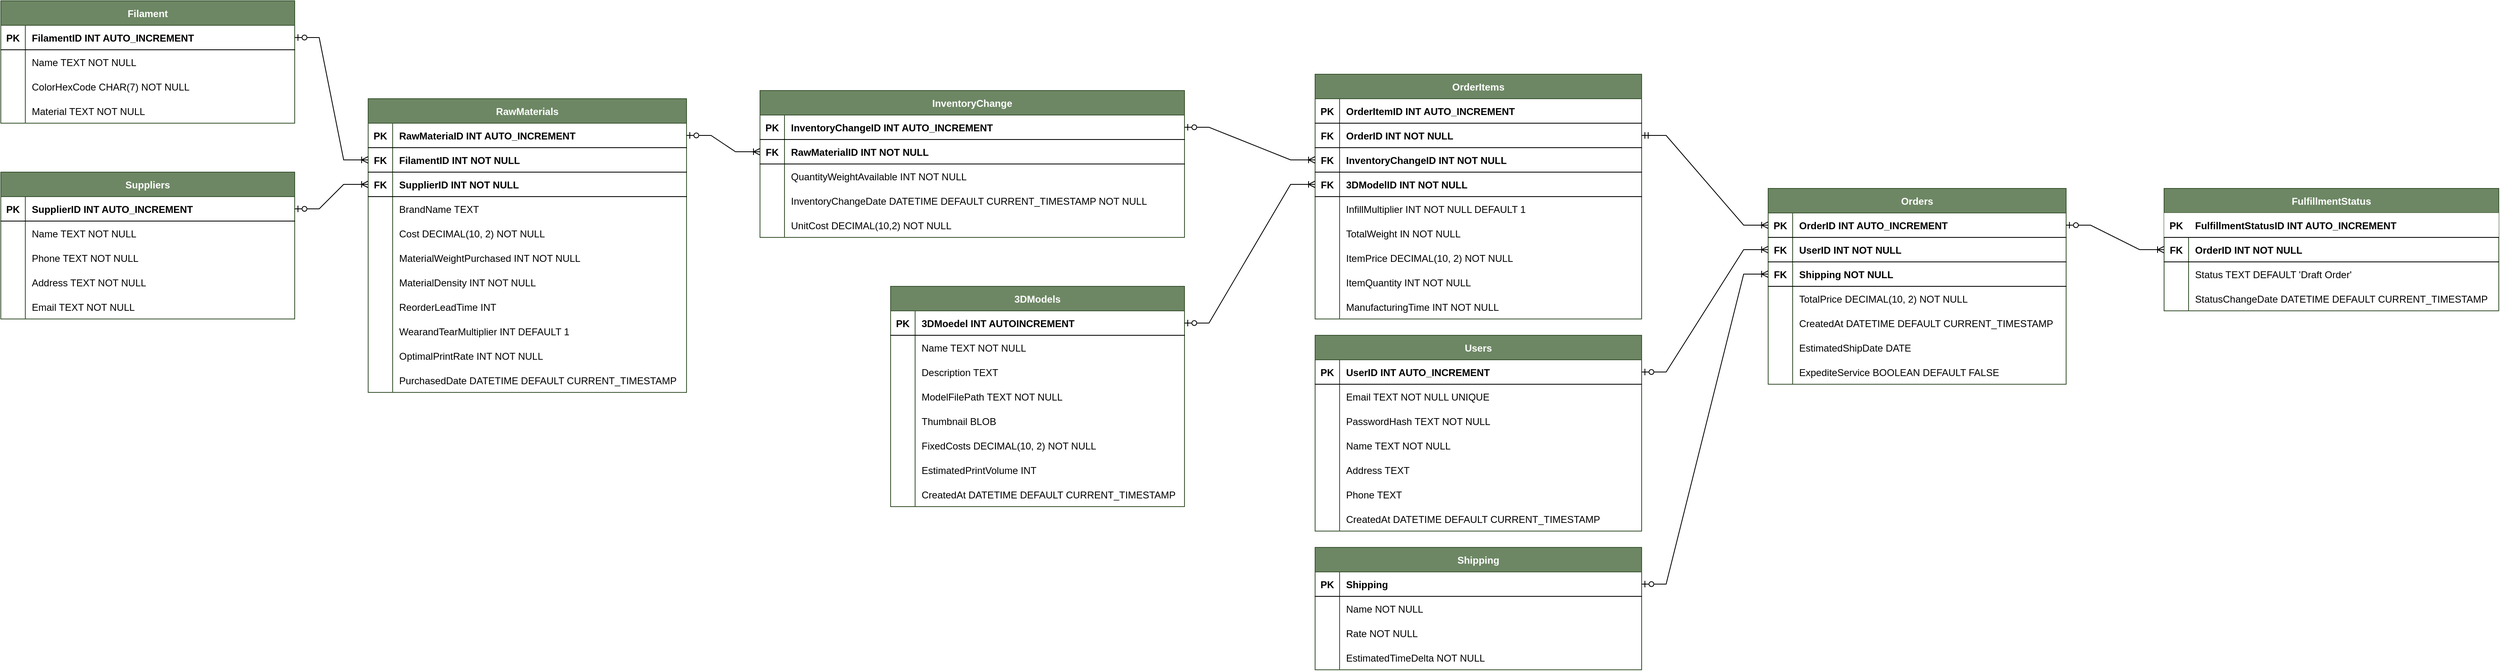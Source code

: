 <mxfile>
    <diagram name="Page-1" id="4ywuuWIlY_nn5ueYfC8J">
        <mxGraphModel dx="4341" dy="620" grid="1" gridSize="10" guides="1" tooltips="1" connect="1" arrows="1" fold="1" page="1" pageScale="1" pageWidth="3200" pageHeight="900" background="none" math="0" shadow="0" adaptiveColors="simple">
            <root>
                <mxCell id="0"/>
                <mxCell id="1" parent="0"/>
                <mxCell id="GKi2xheajoQ0KvLYLPQ6-1" value="Users" style="shape=table;startSize=30;container=1;collapsible=1;childLayout=tableLayout;fixedRows=1;rowLines=0;fontStyle=1;align=center;resizeLast=1;labelBackgroundColor=none;fillColor=#6d8764;fontColor=#ffffff;strokeColor=#3A5431;" parent="1" vertex="1">
                    <mxGeometry x="-1520" y="530" width="400" height="240" as="geometry"/>
                </mxCell>
                <mxCell id="GKi2xheajoQ0KvLYLPQ6-2" value="" style="shape=tableRow;horizontal=0;startSize=0;swimlaneHead=0;swimlaneBody=0;fillColor=none;collapsible=0;dropTarget=0;points=[[0,0.5],[1,0.5]];portConstraint=eastwest;top=0;left=0;right=0;bottom=1;labelBackgroundColor=none;" parent="GKi2xheajoQ0KvLYLPQ6-1" vertex="1">
                    <mxGeometry y="30" width="400" height="30" as="geometry"/>
                </mxCell>
                <mxCell id="GKi2xheajoQ0KvLYLPQ6-3" value="PK" style="shape=partialRectangle;overflow=hidden;connectable=0;fillColor=none;top=0;left=0;bottom=0;right=0;fontStyle=1;labelBackgroundColor=none;" parent="GKi2xheajoQ0KvLYLPQ6-2" vertex="1">
                    <mxGeometry width="30" height="30" as="geometry">
                        <mxRectangle width="30" height="30" as="alternateBounds"/>
                    </mxGeometry>
                </mxCell>
                <mxCell id="GKi2xheajoQ0KvLYLPQ6-4" value="UserID INT AUTO_INCREMENT" style="shape=partialRectangle;overflow=hidden;connectable=0;fillColor=none;align=left;top=0;left=0;bottom=0;right=0;spacingLeft=6;fontStyle=1;labelBackgroundColor=none;" parent="GKi2xheajoQ0KvLYLPQ6-2" vertex="1">
                    <mxGeometry x="30" width="370" height="30" as="geometry">
                        <mxRectangle width="370" height="30" as="alternateBounds"/>
                    </mxGeometry>
                </mxCell>
                <mxCell id="GKi2xheajoQ0KvLYLPQ6-5" value="" style="shape=tableRow;horizontal=0;startSize=0;swimlaneHead=0;swimlaneBody=0;fillColor=none;collapsible=0;dropTarget=0;points=[[0,0.5],[1,0.5]];portConstraint=eastwest;top=0;left=0;right=0;bottom=0;labelBackgroundColor=none;" parent="GKi2xheajoQ0KvLYLPQ6-1" vertex="1">
                    <mxGeometry y="60" width="400" height="30" as="geometry"/>
                </mxCell>
                <mxCell id="GKi2xheajoQ0KvLYLPQ6-6" value="" style="shape=partialRectangle;overflow=hidden;connectable=0;fillColor=none;top=0;left=0;bottom=0;right=0;labelBackgroundColor=none;" parent="GKi2xheajoQ0KvLYLPQ6-5" vertex="1">
                    <mxGeometry width="30" height="30" as="geometry">
                        <mxRectangle width="30" height="30" as="alternateBounds"/>
                    </mxGeometry>
                </mxCell>
                <mxCell id="GKi2xheajoQ0KvLYLPQ6-7" value="Email TEXT NOT NULL UNIQUE" style="shape=partialRectangle;overflow=hidden;connectable=0;fillColor=none;align=left;top=0;left=0;bottom=0;right=0;spacingLeft=6;labelBackgroundColor=none;" parent="GKi2xheajoQ0KvLYLPQ6-5" vertex="1">
                    <mxGeometry x="30" width="370" height="30" as="geometry">
                        <mxRectangle width="370" height="30" as="alternateBounds"/>
                    </mxGeometry>
                </mxCell>
                <mxCell id="GKi2xheajoQ0KvLYLPQ6-8" value="" style="shape=tableRow;horizontal=0;startSize=0;swimlaneHead=0;swimlaneBody=0;fillColor=none;collapsible=0;dropTarget=0;points=[[0,0.5],[1,0.5]];portConstraint=eastwest;top=0;left=0;right=0;bottom=0;labelBackgroundColor=none;" parent="GKi2xheajoQ0KvLYLPQ6-1" vertex="1">
                    <mxGeometry y="90" width="400" height="30" as="geometry"/>
                </mxCell>
                <mxCell id="GKi2xheajoQ0KvLYLPQ6-9" value="" style="shape=partialRectangle;overflow=hidden;connectable=0;fillColor=none;top=0;left=0;bottom=0;right=0;labelBackgroundColor=none;" parent="GKi2xheajoQ0KvLYLPQ6-8" vertex="1">
                    <mxGeometry width="30" height="30" as="geometry">
                        <mxRectangle width="30" height="30" as="alternateBounds"/>
                    </mxGeometry>
                </mxCell>
                <mxCell id="GKi2xheajoQ0KvLYLPQ6-10" value="PasswordHash TEXT NOT NULL" style="shape=partialRectangle;overflow=hidden;connectable=0;fillColor=none;align=left;top=0;left=0;bottom=0;right=0;spacingLeft=6;labelBackgroundColor=none;" parent="GKi2xheajoQ0KvLYLPQ6-8" vertex="1">
                    <mxGeometry x="30" width="370" height="30" as="geometry">
                        <mxRectangle width="370" height="30" as="alternateBounds"/>
                    </mxGeometry>
                </mxCell>
                <mxCell id="GKi2xheajoQ0KvLYLPQ6-11" value="" style="shape=tableRow;horizontal=0;startSize=0;swimlaneHead=0;swimlaneBody=0;fillColor=none;collapsible=0;dropTarget=0;points=[[0,0.5],[1,0.5]];portConstraint=eastwest;top=0;left=0;right=0;bottom=0;labelBackgroundColor=none;" parent="GKi2xheajoQ0KvLYLPQ6-1" vertex="1">
                    <mxGeometry y="120" width="400" height="30" as="geometry"/>
                </mxCell>
                <mxCell id="GKi2xheajoQ0KvLYLPQ6-12" value="" style="shape=partialRectangle;overflow=hidden;connectable=0;fillColor=none;top=0;left=0;bottom=0;right=0;labelBackgroundColor=none;" parent="GKi2xheajoQ0KvLYLPQ6-11" vertex="1">
                    <mxGeometry width="30" height="30" as="geometry">
                        <mxRectangle width="30" height="30" as="alternateBounds"/>
                    </mxGeometry>
                </mxCell>
                <mxCell id="GKi2xheajoQ0KvLYLPQ6-13" value="Name TEXT NOT NULL" style="shape=partialRectangle;overflow=hidden;connectable=0;fillColor=none;align=left;top=0;left=0;bottom=0;right=0;spacingLeft=6;labelBackgroundColor=none;" parent="GKi2xheajoQ0KvLYLPQ6-11" vertex="1">
                    <mxGeometry x="30" width="370" height="30" as="geometry">
                        <mxRectangle width="370" height="30" as="alternateBounds"/>
                    </mxGeometry>
                </mxCell>
                <mxCell id="GKi2xheajoQ0KvLYLPQ6-14" value="" style="shape=tableRow;horizontal=0;startSize=0;swimlaneHead=0;swimlaneBody=0;fillColor=none;collapsible=0;dropTarget=0;points=[[0,0.5],[1,0.5]];portConstraint=eastwest;top=0;left=0;right=0;bottom=0;labelBackgroundColor=none;" parent="GKi2xheajoQ0KvLYLPQ6-1" vertex="1">
                    <mxGeometry y="150" width="400" height="30" as="geometry"/>
                </mxCell>
                <mxCell id="GKi2xheajoQ0KvLYLPQ6-15" value="" style="shape=partialRectangle;overflow=hidden;connectable=0;fillColor=none;top=0;left=0;bottom=0;right=0;labelBackgroundColor=none;" parent="GKi2xheajoQ0KvLYLPQ6-14" vertex="1">
                    <mxGeometry width="30" height="30" as="geometry">
                        <mxRectangle width="30" height="30" as="alternateBounds"/>
                    </mxGeometry>
                </mxCell>
                <mxCell id="GKi2xheajoQ0KvLYLPQ6-16" value="Address TEXT" style="shape=partialRectangle;overflow=hidden;connectable=0;fillColor=none;align=left;top=0;left=0;bottom=0;right=0;spacingLeft=6;labelBackgroundColor=none;" parent="GKi2xheajoQ0KvLYLPQ6-14" vertex="1">
                    <mxGeometry x="30" width="370" height="30" as="geometry">
                        <mxRectangle width="370" height="30" as="alternateBounds"/>
                    </mxGeometry>
                </mxCell>
                <mxCell id="GKi2xheajoQ0KvLYLPQ6-17" value="" style="shape=tableRow;horizontal=0;startSize=0;swimlaneHead=0;swimlaneBody=0;fillColor=none;collapsible=0;dropTarget=0;points=[[0,0.5],[1,0.5]];portConstraint=eastwest;top=0;left=0;right=0;bottom=0;labelBackgroundColor=none;" parent="GKi2xheajoQ0KvLYLPQ6-1" vertex="1">
                    <mxGeometry y="180" width="400" height="30" as="geometry"/>
                </mxCell>
                <mxCell id="GKi2xheajoQ0KvLYLPQ6-18" value="" style="shape=partialRectangle;overflow=hidden;connectable=0;fillColor=none;top=0;left=0;bottom=0;right=0;labelBackgroundColor=none;" parent="GKi2xheajoQ0KvLYLPQ6-17" vertex="1">
                    <mxGeometry width="30" height="30" as="geometry">
                        <mxRectangle width="30" height="30" as="alternateBounds"/>
                    </mxGeometry>
                </mxCell>
                <mxCell id="GKi2xheajoQ0KvLYLPQ6-19" value="Phone TEXT" style="shape=partialRectangle;overflow=hidden;connectable=0;fillColor=none;align=left;top=0;left=0;bottom=0;right=0;spacingLeft=6;labelBackgroundColor=none;" parent="GKi2xheajoQ0KvLYLPQ6-17" vertex="1">
                    <mxGeometry x="30" width="370" height="30" as="geometry">
                        <mxRectangle width="370" height="30" as="alternateBounds"/>
                    </mxGeometry>
                </mxCell>
                <mxCell id="GKi2xheajoQ0KvLYLPQ6-20" value="" style="shape=tableRow;horizontal=0;startSize=0;swimlaneHead=0;swimlaneBody=0;fillColor=none;collapsible=0;dropTarget=0;points=[[0,0.5],[1,0.5]];portConstraint=eastwest;top=0;left=0;right=0;bottom=0;labelBackgroundColor=none;" parent="GKi2xheajoQ0KvLYLPQ6-1" vertex="1">
                    <mxGeometry y="210" width="400" height="30" as="geometry"/>
                </mxCell>
                <mxCell id="GKi2xheajoQ0KvLYLPQ6-21" value="" style="shape=partialRectangle;overflow=hidden;connectable=0;fillColor=none;top=0;left=0;bottom=0;right=0;labelBackgroundColor=none;" parent="GKi2xheajoQ0KvLYLPQ6-20" vertex="1">
                    <mxGeometry width="30" height="30" as="geometry">
                        <mxRectangle width="30" height="30" as="alternateBounds"/>
                    </mxGeometry>
                </mxCell>
                <mxCell id="GKi2xheajoQ0KvLYLPQ6-22" value="CreatedAt DATETIME DEFAULT CURRENT_TIMESTAMP" style="shape=partialRectangle;overflow=hidden;connectable=0;fillColor=none;align=left;top=0;left=0;bottom=0;right=0;spacingLeft=6;labelBackgroundColor=none;" parent="GKi2xheajoQ0KvLYLPQ6-20" vertex="1">
                    <mxGeometry x="30" width="370" height="30" as="geometry">
                        <mxRectangle width="370" height="30" as="alternateBounds"/>
                    </mxGeometry>
                </mxCell>
                <mxCell id="GKi2xheajoQ0KvLYLPQ6-23" value="3DModels" style="shape=table;startSize=30;container=1;collapsible=1;childLayout=tableLayout;fixedRows=1;rowLines=0;fontStyle=1;align=center;resizeLast=1;labelBackgroundColor=none;fillColor=#6d8764;fontColor=#ffffff;strokeColor=#3A5431;" parent="1" vertex="1">
                    <mxGeometry x="-2040" y="470" width="360" height="270" as="geometry"/>
                </mxCell>
                <mxCell id="GKi2xheajoQ0KvLYLPQ6-24" value="" style="shape=tableRow;horizontal=0;startSize=0;swimlaneHead=0;swimlaneBody=0;fillColor=none;collapsible=0;dropTarget=0;points=[[0,0.5],[1,0.5]];portConstraint=eastwest;top=0;left=0;right=0;bottom=1;labelBackgroundColor=none;" parent="GKi2xheajoQ0KvLYLPQ6-23" vertex="1">
                    <mxGeometry y="30" width="360" height="30" as="geometry"/>
                </mxCell>
                <mxCell id="GKi2xheajoQ0KvLYLPQ6-25" value="PK" style="shape=partialRectangle;overflow=hidden;connectable=0;fillColor=none;top=0;left=0;bottom=0;right=0;fontStyle=1;labelBackgroundColor=none;" parent="GKi2xheajoQ0KvLYLPQ6-24" vertex="1">
                    <mxGeometry width="30" height="30" as="geometry">
                        <mxRectangle width="30" height="30" as="alternateBounds"/>
                    </mxGeometry>
                </mxCell>
                <mxCell id="GKi2xheajoQ0KvLYLPQ6-26" value="3DMoedel INT AUTOINCREMENT" style="shape=partialRectangle;overflow=hidden;connectable=0;fillColor=none;align=left;top=0;left=0;bottom=0;right=0;spacingLeft=6;fontStyle=1;labelBackgroundColor=none;" parent="GKi2xheajoQ0KvLYLPQ6-24" vertex="1">
                    <mxGeometry x="30" width="330" height="30" as="geometry">
                        <mxRectangle width="330" height="30" as="alternateBounds"/>
                    </mxGeometry>
                </mxCell>
                <mxCell id="GKi2xheajoQ0KvLYLPQ6-27" value="" style="shape=tableRow;horizontal=0;startSize=0;swimlaneHead=0;swimlaneBody=0;fillColor=none;collapsible=0;dropTarget=0;points=[[0,0.5],[1,0.5]];portConstraint=eastwest;top=0;left=0;right=0;bottom=0;labelBackgroundColor=none;" parent="GKi2xheajoQ0KvLYLPQ6-23" vertex="1">
                    <mxGeometry y="60" width="360" height="30" as="geometry"/>
                </mxCell>
                <mxCell id="GKi2xheajoQ0KvLYLPQ6-28" value="" style="shape=partialRectangle;overflow=hidden;connectable=0;fillColor=none;top=0;left=0;bottom=0;right=0;labelBackgroundColor=none;" parent="GKi2xheajoQ0KvLYLPQ6-27" vertex="1">
                    <mxGeometry width="30" height="30" as="geometry">
                        <mxRectangle width="30" height="30" as="alternateBounds"/>
                    </mxGeometry>
                </mxCell>
                <mxCell id="GKi2xheajoQ0KvLYLPQ6-29" value="Name TEXT NOT NULL" style="shape=partialRectangle;overflow=hidden;connectable=0;fillColor=none;align=left;top=0;left=0;bottom=0;right=0;spacingLeft=6;labelBackgroundColor=none;" parent="GKi2xheajoQ0KvLYLPQ6-27" vertex="1">
                    <mxGeometry x="30" width="330" height="30" as="geometry">
                        <mxRectangle width="330" height="30" as="alternateBounds"/>
                    </mxGeometry>
                </mxCell>
                <mxCell id="GKi2xheajoQ0KvLYLPQ6-30" value="" style="shape=tableRow;horizontal=0;startSize=0;swimlaneHead=0;swimlaneBody=0;fillColor=none;collapsible=0;dropTarget=0;points=[[0,0.5],[1,0.5]];portConstraint=eastwest;top=0;left=0;right=0;bottom=0;labelBackgroundColor=none;" parent="GKi2xheajoQ0KvLYLPQ6-23" vertex="1">
                    <mxGeometry y="90" width="360" height="30" as="geometry"/>
                </mxCell>
                <mxCell id="GKi2xheajoQ0KvLYLPQ6-31" value="" style="shape=partialRectangle;overflow=hidden;connectable=0;fillColor=none;top=0;left=0;bottom=0;right=0;labelBackgroundColor=none;" parent="GKi2xheajoQ0KvLYLPQ6-30" vertex="1">
                    <mxGeometry width="30" height="30" as="geometry">
                        <mxRectangle width="30" height="30" as="alternateBounds"/>
                    </mxGeometry>
                </mxCell>
                <mxCell id="GKi2xheajoQ0KvLYLPQ6-32" value="Description TEXT" style="shape=partialRectangle;overflow=hidden;connectable=0;fillColor=none;align=left;top=0;left=0;bottom=0;right=0;spacingLeft=6;labelBackgroundColor=none;" parent="GKi2xheajoQ0KvLYLPQ6-30" vertex="1">
                    <mxGeometry x="30" width="330" height="30" as="geometry">
                        <mxRectangle width="330" height="30" as="alternateBounds"/>
                    </mxGeometry>
                </mxCell>
                <mxCell id="GKi2xheajoQ0KvLYLPQ6-33" value="" style="shape=tableRow;horizontal=0;startSize=0;swimlaneHead=0;swimlaneBody=0;fillColor=none;collapsible=0;dropTarget=0;points=[[0,0.5],[1,0.5]];portConstraint=eastwest;top=0;left=0;right=0;bottom=0;labelBackgroundColor=none;" parent="GKi2xheajoQ0KvLYLPQ6-23" vertex="1">
                    <mxGeometry y="120" width="360" height="30" as="geometry"/>
                </mxCell>
                <mxCell id="GKi2xheajoQ0KvLYLPQ6-34" value="" style="shape=partialRectangle;overflow=hidden;connectable=0;fillColor=none;top=0;left=0;bottom=0;right=0;labelBackgroundColor=none;" parent="GKi2xheajoQ0KvLYLPQ6-33" vertex="1">
                    <mxGeometry width="30" height="30" as="geometry">
                        <mxRectangle width="30" height="30" as="alternateBounds"/>
                    </mxGeometry>
                </mxCell>
                <mxCell id="GKi2xheajoQ0KvLYLPQ6-35" value="ModelFilePath TEXT NOT NULL" style="shape=partialRectangle;overflow=hidden;connectable=0;fillColor=none;align=left;top=0;left=0;bottom=0;right=0;spacingLeft=6;labelBackgroundColor=none;" parent="GKi2xheajoQ0KvLYLPQ6-33" vertex="1">
                    <mxGeometry x="30" width="330" height="30" as="geometry">
                        <mxRectangle width="330" height="30" as="alternateBounds"/>
                    </mxGeometry>
                </mxCell>
                <mxCell id="GKi2xheajoQ0KvLYLPQ6-36" value="" style="shape=tableRow;horizontal=0;startSize=0;swimlaneHead=0;swimlaneBody=0;fillColor=none;collapsible=0;dropTarget=0;points=[[0,0.5],[1,0.5]];portConstraint=eastwest;top=0;left=0;right=0;bottom=0;labelBackgroundColor=none;" parent="GKi2xheajoQ0KvLYLPQ6-23" vertex="1">
                    <mxGeometry y="150" width="360" height="30" as="geometry"/>
                </mxCell>
                <mxCell id="GKi2xheajoQ0KvLYLPQ6-37" value="" style="shape=partialRectangle;overflow=hidden;connectable=0;fillColor=none;top=0;left=0;bottom=0;right=0;labelBackgroundColor=none;" parent="GKi2xheajoQ0KvLYLPQ6-36" vertex="1">
                    <mxGeometry width="30" height="30" as="geometry">
                        <mxRectangle width="30" height="30" as="alternateBounds"/>
                    </mxGeometry>
                </mxCell>
                <mxCell id="GKi2xheajoQ0KvLYLPQ6-38" value="Thumbnail BLOB" style="shape=partialRectangle;overflow=hidden;connectable=0;fillColor=none;align=left;top=0;left=0;bottom=0;right=0;spacingLeft=6;labelBackgroundColor=none;" parent="GKi2xheajoQ0KvLYLPQ6-36" vertex="1">
                    <mxGeometry x="30" width="330" height="30" as="geometry">
                        <mxRectangle width="330" height="30" as="alternateBounds"/>
                    </mxGeometry>
                </mxCell>
                <mxCell id="GKi2xheajoQ0KvLYLPQ6-39" value="" style="shape=tableRow;horizontal=0;startSize=0;swimlaneHead=0;swimlaneBody=0;fillColor=none;collapsible=0;dropTarget=0;points=[[0,0.5],[1,0.5]];portConstraint=eastwest;top=0;left=0;right=0;bottom=0;labelBackgroundColor=none;" parent="GKi2xheajoQ0KvLYLPQ6-23" vertex="1">
                    <mxGeometry y="180" width="360" height="30" as="geometry"/>
                </mxCell>
                <mxCell id="GKi2xheajoQ0KvLYLPQ6-40" value="" style="shape=partialRectangle;overflow=hidden;connectable=0;fillColor=none;top=0;left=0;bottom=0;right=0;labelBackgroundColor=none;" parent="GKi2xheajoQ0KvLYLPQ6-39" vertex="1">
                    <mxGeometry width="30" height="30" as="geometry">
                        <mxRectangle width="30" height="30" as="alternateBounds"/>
                    </mxGeometry>
                </mxCell>
                <mxCell id="GKi2xheajoQ0KvLYLPQ6-41" value="FixedCosts DECIMAL(10, 2) NOT NULL" style="shape=partialRectangle;overflow=hidden;connectable=0;fillColor=none;align=left;top=0;left=0;bottom=0;right=0;spacingLeft=6;labelBackgroundColor=none;" parent="GKi2xheajoQ0KvLYLPQ6-39" vertex="1">
                    <mxGeometry x="30" width="330" height="30" as="geometry">
                        <mxRectangle width="330" height="30" as="alternateBounds"/>
                    </mxGeometry>
                </mxCell>
                <mxCell id="GKi2xheajoQ0KvLYLPQ6-42" value="" style="shape=tableRow;horizontal=0;startSize=0;swimlaneHead=0;swimlaneBody=0;fillColor=none;collapsible=0;dropTarget=0;points=[[0,0.5],[1,0.5]];portConstraint=eastwest;top=0;left=0;right=0;bottom=0;labelBackgroundColor=none;" parent="GKi2xheajoQ0KvLYLPQ6-23" vertex="1">
                    <mxGeometry y="210" width="360" height="30" as="geometry"/>
                </mxCell>
                <mxCell id="GKi2xheajoQ0KvLYLPQ6-43" value="" style="shape=partialRectangle;overflow=hidden;connectable=0;fillColor=none;top=0;left=0;bottom=0;right=0;labelBackgroundColor=none;" parent="GKi2xheajoQ0KvLYLPQ6-42" vertex="1">
                    <mxGeometry width="30" height="30" as="geometry">
                        <mxRectangle width="30" height="30" as="alternateBounds"/>
                    </mxGeometry>
                </mxCell>
                <mxCell id="GKi2xheajoQ0KvLYLPQ6-44" value="EstimatedPrintVolume INT" style="shape=partialRectangle;overflow=hidden;connectable=0;fillColor=none;align=left;top=0;left=0;bottom=0;right=0;spacingLeft=6;labelBackgroundColor=none;" parent="GKi2xheajoQ0KvLYLPQ6-42" vertex="1">
                    <mxGeometry x="30" width="330" height="30" as="geometry">
                        <mxRectangle width="330" height="30" as="alternateBounds"/>
                    </mxGeometry>
                </mxCell>
                <mxCell id="GKi2xheajoQ0KvLYLPQ6-45" value="" style="shape=tableRow;horizontal=0;startSize=0;swimlaneHead=0;swimlaneBody=0;fillColor=none;collapsible=0;dropTarget=0;points=[[0,0.5],[1,0.5]];portConstraint=eastwest;top=0;left=0;right=0;bottom=0;labelBackgroundColor=none;" parent="GKi2xheajoQ0KvLYLPQ6-23" vertex="1">
                    <mxGeometry y="240" width="360" height="30" as="geometry"/>
                </mxCell>
                <mxCell id="GKi2xheajoQ0KvLYLPQ6-46" value="" style="shape=partialRectangle;overflow=hidden;connectable=0;fillColor=none;top=0;left=0;bottom=0;right=0;labelBackgroundColor=none;" parent="GKi2xheajoQ0KvLYLPQ6-45" vertex="1">
                    <mxGeometry width="30" height="30" as="geometry">
                        <mxRectangle width="30" height="30" as="alternateBounds"/>
                    </mxGeometry>
                </mxCell>
                <mxCell id="GKi2xheajoQ0KvLYLPQ6-47" value="CreatedAt DATETIME DEFAULT CURRENT_TIMESTAMP" style="shape=partialRectangle;overflow=hidden;connectable=0;fillColor=none;align=left;top=0;left=0;bottom=0;right=0;spacingLeft=6;labelBackgroundColor=none;" parent="GKi2xheajoQ0KvLYLPQ6-45" vertex="1">
                    <mxGeometry x="30" width="330" height="30" as="geometry">
                        <mxRectangle width="330" height="30" as="alternateBounds"/>
                    </mxGeometry>
                </mxCell>
                <mxCell id="GKi2xheajoQ0KvLYLPQ6-64" value="Filament" style="shape=table;startSize=30;container=1;collapsible=1;childLayout=tableLayout;fixedRows=1;rowLines=0;fontStyle=1;align=center;resizeLast=1;labelBackgroundColor=none;fillColor=#6d8764;fontColor=#ffffff;strokeColor=#3A5431;" parent="1" vertex="1">
                    <mxGeometry x="-3130" y="120" width="360" height="150" as="geometry"/>
                </mxCell>
                <mxCell id="GKi2xheajoQ0KvLYLPQ6-68" value="" style="shape=tableRow;horizontal=0;startSize=0;swimlaneHead=0;swimlaneBody=0;fillColor=none;collapsible=0;dropTarget=0;points=[[0,0.5],[1,0.5]];portConstraint=eastwest;top=0;left=0;right=0;bottom=1;labelBackgroundColor=none;" parent="GKi2xheajoQ0KvLYLPQ6-64" vertex="1">
                    <mxGeometry y="30" width="360" height="30" as="geometry"/>
                </mxCell>
                <mxCell id="GKi2xheajoQ0KvLYLPQ6-69" value="PK" style="shape=partialRectangle;overflow=hidden;connectable=0;fillColor=none;top=0;left=0;bottom=0;right=0;fontStyle=1;labelBackgroundColor=none;" parent="GKi2xheajoQ0KvLYLPQ6-68" vertex="1">
                    <mxGeometry width="30" height="30" as="geometry">
                        <mxRectangle width="30" height="30" as="alternateBounds"/>
                    </mxGeometry>
                </mxCell>
                <mxCell id="GKi2xheajoQ0KvLYLPQ6-70" value="FilamentID INT AUTO_INCREMENT" style="shape=partialRectangle;overflow=hidden;connectable=0;fillColor=none;align=left;top=0;left=0;bottom=0;right=0;spacingLeft=6;fontStyle=1;labelBackgroundColor=none;" parent="GKi2xheajoQ0KvLYLPQ6-68" vertex="1">
                    <mxGeometry x="30" width="330" height="30" as="geometry">
                        <mxRectangle width="330" height="30" as="alternateBounds"/>
                    </mxGeometry>
                </mxCell>
                <mxCell id="GKi2xheajoQ0KvLYLPQ6-71" value="" style="shape=tableRow;horizontal=0;startSize=0;swimlaneHead=0;swimlaneBody=0;fillColor=none;collapsible=0;dropTarget=0;points=[[0,0.5],[1,0.5]];portConstraint=eastwest;top=0;left=0;right=0;bottom=0;labelBackgroundColor=none;" parent="GKi2xheajoQ0KvLYLPQ6-64" vertex="1">
                    <mxGeometry y="60" width="360" height="30" as="geometry"/>
                </mxCell>
                <mxCell id="GKi2xheajoQ0KvLYLPQ6-72" value="" style="shape=partialRectangle;overflow=hidden;connectable=0;fillColor=none;top=0;left=0;bottom=0;right=0;labelBackgroundColor=none;" parent="GKi2xheajoQ0KvLYLPQ6-71" vertex="1">
                    <mxGeometry width="30" height="30" as="geometry">
                        <mxRectangle width="30" height="30" as="alternateBounds"/>
                    </mxGeometry>
                </mxCell>
                <mxCell id="GKi2xheajoQ0KvLYLPQ6-73" value="Name TEXT NOT NULL" style="shape=partialRectangle;overflow=hidden;connectable=0;fillColor=none;align=left;top=0;left=0;bottom=0;right=0;spacingLeft=6;labelBackgroundColor=none;" parent="GKi2xheajoQ0KvLYLPQ6-71" vertex="1">
                    <mxGeometry x="30" width="330" height="30" as="geometry">
                        <mxRectangle width="330" height="30" as="alternateBounds"/>
                    </mxGeometry>
                </mxCell>
                <mxCell id="GKi2xheajoQ0KvLYLPQ6-74" value="" style="shape=tableRow;horizontal=0;startSize=0;swimlaneHead=0;swimlaneBody=0;fillColor=none;collapsible=0;dropTarget=0;points=[[0,0.5],[1,0.5]];portConstraint=eastwest;top=0;left=0;right=0;bottom=0;labelBackgroundColor=none;" parent="GKi2xheajoQ0KvLYLPQ6-64" vertex="1">
                    <mxGeometry y="90" width="360" height="30" as="geometry"/>
                </mxCell>
                <mxCell id="GKi2xheajoQ0KvLYLPQ6-75" value="" style="shape=partialRectangle;overflow=hidden;connectable=0;fillColor=none;top=0;left=0;bottom=0;right=0;labelBackgroundColor=none;" parent="GKi2xheajoQ0KvLYLPQ6-74" vertex="1">
                    <mxGeometry width="30" height="30" as="geometry">
                        <mxRectangle width="30" height="30" as="alternateBounds"/>
                    </mxGeometry>
                </mxCell>
                <mxCell id="GKi2xheajoQ0KvLYLPQ6-76" value="ColorHexCode CHAR(7) NOT NULL" style="shape=partialRectangle;overflow=hidden;connectable=0;fillColor=none;align=left;top=0;left=0;bottom=0;right=0;spacingLeft=6;labelBackgroundColor=none;" parent="GKi2xheajoQ0KvLYLPQ6-74" vertex="1">
                    <mxGeometry x="30" width="330" height="30" as="geometry">
                        <mxRectangle width="330" height="30" as="alternateBounds"/>
                    </mxGeometry>
                </mxCell>
                <mxCell id="nJUbFS_nxapTu_IIHkvS-4" style="shape=tableRow;horizontal=0;startSize=0;swimlaneHead=0;swimlaneBody=0;fillColor=none;collapsible=0;dropTarget=0;points=[[0,0.5],[1,0.5]];portConstraint=eastwest;top=0;left=0;right=0;bottom=0;labelBackgroundColor=none;" parent="GKi2xheajoQ0KvLYLPQ6-64" vertex="1">
                    <mxGeometry y="120" width="360" height="30" as="geometry"/>
                </mxCell>
                <mxCell id="nJUbFS_nxapTu_IIHkvS-5" style="shape=partialRectangle;overflow=hidden;connectable=0;fillColor=none;top=0;left=0;bottom=0;right=0;labelBackgroundColor=none;" parent="nJUbFS_nxapTu_IIHkvS-4" vertex="1">
                    <mxGeometry width="30" height="30" as="geometry">
                        <mxRectangle width="30" height="30" as="alternateBounds"/>
                    </mxGeometry>
                </mxCell>
                <mxCell id="nJUbFS_nxapTu_IIHkvS-6" value="Material TEXT NOT NULL" style="shape=partialRectangle;overflow=hidden;connectable=0;fillColor=none;align=left;top=0;left=0;bottom=0;right=0;spacingLeft=6;labelBackgroundColor=none;" parent="nJUbFS_nxapTu_IIHkvS-4" vertex="1">
                    <mxGeometry x="30" width="330" height="30" as="geometry">
                        <mxRectangle width="330" height="30" as="alternateBounds"/>
                    </mxGeometry>
                </mxCell>
                <mxCell id="GKi2xheajoQ0KvLYLPQ6-80" value="InventoryChange" style="shape=table;startSize=30;container=1;collapsible=1;childLayout=tableLayout;fixedRows=1;rowLines=0;fontStyle=1;align=center;resizeLast=1;labelBackgroundColor=none;fillColor=#6d8764;fontColor=#ffffff;strokeColor=#3A5431;" parent="1" vertex="1">
                    <mxGeometry x="-2200" y="230" width="520" height="180" as="geometry"/>
                </mxCell>
                <mxCell id="GKi2xheajoQ0KvLYLPQ6-87" value="" style="shape=tableRow;horizontal=0;startSize=0;swimlaneHead=0;swimlaneBody=0;fillColor=none;collapsible=0;dropTarget=0;points=[[0,0.5],[1,0.5]];portConstraint=eastwest;top=0;left=0;right=0;bottom=1;labelBackgroundColor=none;" parent="GKi2xheajoQ0KvLYLPQ6-80" vertex="1">
                    <mxGeometry y="30" width="520" height="30" as="geometry"/>
                </mxCell>
                <mxCell id="GKi2xheajoQ0KvLYLPQ6-88" value="PK" style="shape=partialRectangle;overflow=hidden;connectable=0;fillColor=none;top=0;left=0;bottom=0;right=0;fontStyle=1;labelBackgroundColor=none;" parent="GKi2xheajoQ0KvLYLPQ6-87" vertex="1">
                    <mxGeometry width="30" height="30" as="geometry">
                        <mxRectangle width="30" height="30" as="alternateBounds"/>
                    </mxGeometry>
                </mxCell>
                <mxCell id="GKi2xheajoQ0KvLYLPQ6-89" value="InventoryChangeID INT AUTO_INCREMENT" style="shape=partialRectangle;overflow=hidden;connectable=0;fillColor=none;align=left;top=0;left=0;bottom=0;right=0;spacingLeft=6;fontStyle=1;labelBackgroundColor=none;" parent="GKi2xheajoQ0KvLYLPQ6-87" vertex="1">
                    <mxGeometry x="30" width="490" height="30" as="geometry">
                        <mxRectangle width="490" height="30" as="alternateBounds"/>
                    </mxGeometry>
                </mxCell>
                <mxCell id="GKi2xheajoQ0KvLYLPQ6-170" style="shape=tableRow;horizontal=0;startSize=0;swimlaneHead=0;swimlaneBody=0;fillColor=none;collapsible=0;dropTarget=0;points=[[0,0.5],[1,0.5]];portConstraint=eastwest;top=0;left=0;right=0;bottom=1;labelBackgroundColor=none;" parent="GKi2xheajoQ0KvLYLPQ6-80" vertex="1">
                    <mxGeometry y="60" width="520" height="30" as="geometry"/>
                </mxCell>
                <mxCell id="GKi2xheajoQ0KvLYLPQ6-171" value="FK" style="shape=partialRectangle;overflow=hidden;connectable=0;fillColor=none;top=0;left=0;bottom=0;right=0;fontStyle=1;labelBackgroundColor=none;" parent="GKi2xheajoQ0KvLYLPQ6-170" vertex="1">
                    <mxGeometry width="30" height="30" as="geometry">
                        <mxRectangle width="30" height="30" as="alternateBounds"/>
                    </mxGeometry>
                </mxCell>
                <mxCell id="GKi2xheajoQ0KvLYLPQ6-172" value="RawMaterialID INT NOT NULL" style="shape=partialRectangle;overflow=hidden;connectable=0;fillColor=none;align=left;top=0;left=0;bottom=0;right=0;spacingLeft=6;fontStyle=1;labelBackgroundColor=none;" parent="GKi2xheajoQ0KvLYLPQ6-170" vertex="1">
                    <mxGeometry x="30" width="490" height="30" as="geometry">
                        <mxRectangle width="490" height="30" as="alternateBounds"/>
                    </mxGeometry>
                </mxCell>
                <mxCell id="GKi2xheajoQ0KvLYLPQ6-90" value="" style="shape=tableRow;horizontal=0;startSize=0;swimlaneHead=0;swimlaneBody=0;fillColor=none;collapsible=0;dropTarget=0;points=[[0,0.5],[1,0.5]];portConstraint=eastwest;top=0;left=0;right=0;bottom=0;labelBackgroundColor=none;" parent="GKi2xheajoQ0KvLYLPQ6-80" vertex="1">
                    <mxGeometry y="90" width="520" height="30" as="geometry"/>
                </mxCell>
                <mxCell id="GKi2xheajoQ0KvLYLPQ6-91" value="" style="shape=partialRectangle;overflow=hidden;connectable=0;fillColor=none;top=0;left=0;bottom=0;right=0;labelBackgroundColor=none;" parent="GKi2xheajoQ0KvLYLPQ6-90" vertex="1">
                    <mxGeometry width="30" height="30" as="geometry">
                        <mxRectangle width="30" height="30" as="alternateBounds"/>
                    </mxGeometry>
                </mxCell>
                <mxCell id="GKi2xheajoQ0KvLYLPQ6-92" value="QuantityWeightAvailable INT NOT NULL" style="shape=partialRectangle;overflow=hidden;connectable=0;fillColor=none;align=left;top=0;left=0;bottom=0;right=0;spacingLeft=6;labelBackgroundColor=none;" parent="GKi2xheajoQ0KvLYLPQ6-90" vertex="1">
                    <mxGeometry x="30" width="490" height="30" as="geometry">
                        <mxRectangle width="490" height="30" as="alternateBounds"/>
                    </mxGeometry>
                </mxCell>
                <mxCell id="GKi2xheajoQ0KvLYLPQ6-250" style="shape=tableRow;horizontal=0;startSize=0;swimlaneHead=0;swimlaneBody=0;fillColor=none;collapsible=0;dropTarget=0;points=[[0,0.5],[1,0.5]];portConstraint=eastwest;top=0;left=0;right=0;bottom=0;labelBackgroundColor=none;" parent="GKi2xheajoQ0KvLYLPQ6-80" vertex="1">
                    <mxGeometry y="120" width="520" height="30" as="geometry"/>
                </mxCell>
                <mxCell id="GKi2xheajoQ0KvLYLPQ6-251" style="shape=partialRectangle;overflow=hidden;connectable=0;fillColor=none;top=0;left=0;bottom=0;right=0;labelBackgroundColor=none;" parent="GKi2xheajoQ0KvLYLPQ6-250" vertex="1">
                    <mxGeometry width="30" height="30" as="geometry">
                        <mxRectangle width="30" height="30" as="alternateBounds"/>
                    </mxGeometry>
                </mxCell>
                <mxCell id="GKi2xheajoQ0KvLYLPQ6-252" value="InventoryChangeDate DATETIME DEFAULT CURRENT_TIMESTAMP NOT NULL" style="shape=partialRectangle;overflow=hidden;connectable=0;fillColor=none;align=left;top=0;left=0;bottom=0;right=0;spacingLeft=6;labelBackgroundColor=none;" parent="GKi2xheajoQ0KvLYLPQ6-250" vertex="1">
                    <mxGeometry x="30" width="490" height="30" as="geometry">
                        <mxRectangle width="490" height="30" as="alternateBounds"/>
                    </mxGeometry>
                </mxCell>
                <mxCell id="nJUbFS_nxapTu_IIHkvS-1" style="shape=tableRow;horizontal=0;startSize=0;swimlaneHead=0;swimlaneBody=0;fillColor=none;collapsible=0;dropTarget=0;points=[[0,0.5],[1,0.5]];portConstraint=eastwest;top=0;left=0;right=0;bottom=0;labelBackgroundColor=none;" parent="GKi2xheajoQ0KvLYLPQ6-80" vertex="1">
                    <mxGeometry y="150" width="520" height="30" as="geometry"/>
                </mxCell>
                <mxCell id="nJUbFS_nxapTu_IIHkvS-2" style="shape=partialRectangle;overflow=hidden;connectable=0;fillColor=none;top=0;left=0;bottom=0;right=0;labelBackgroundColor=none;" parent="nJUbFS_nxapTu_IIHkvS-1" vertex="1">
                    <mxGeometry width="30" height="30" as="geometry">
                        <mxRectangle width="30" height="30" as="alternateBounds"/>
                    </mxGeometry>
                </mxCell>
                <mxCell id="nJUbFS_nxapTu_IIHkvS-3" value="UnitCost DECIMAL(10,2) NOT NULL" style="shape=partialRectangle;overflow=hidden;connectable=0;fillColor=none;align=left;top=0;left=0;bottom=0;right=0;spacingLeft=6;labelBackgroundColor=none;" parent="nJUbFS_nxapTu_IIHkvS-1" vertex="1">
                    <mxGeometry x="30" width="490" height="30" as="geometry">
                        <mxRectangle width="490" height="30" as="alternateBounds"/>
                    </mxGeometry>
                </mxCell>
                <mxCell id="GKi2xheajoQ0KvLYLPQ6-99" value="Orders" style="shape=table;startSize=30;container=1;collapsible=1;childLayout=tableLayout;fixedRows=1;rowLines=0;fontStyle=1;align=center;resizeLast=1;labelBackgroundColor=none;fillColor=#6d8764;fontColor=#ffffff;strokeColor=#3A5431;" parent="1" vertex="1">
                    <mxGeometry x="-965" y="350" width="365" height="240" as="geometry"/>
                </mxCell>
                <mxCell id="GKi2xheajoQ0KvLYLPQ6-103" value="" style="shape=tableRow;horizontal=0;startSize=0;swimlaneHead=0;swimlaneBody=0;fillColor=none;collapsible=0;dropTarget=0;points=[[0,0.5],[1,0.5]];portConstraint=eastwest;top=0;left=0;right=0;bottom=1;labelBackgroundColor=none;" parent="GKi2xheajoQ0KvLYLPQ6-99" vertex="1">
                    <mxGeometry y="30" width="365" height="30" as="geometry"/>
                </mxCell>
                <mxCell id="GKi2xheajoQ0KvLYLPQ6-104" value="PK" style="shape=partialRectangle;overflow=hidden;connectable=0;fillColor=none;top=0;left=0;bottom=0;right=0;fontStyle=1;labelBackgroundColor=none;" parent="GKi2xheajoQ0KvLYLPQ6-103" vertex="1">
                    <mxGeometry width="30" height="30" as="geometry">
                        <mxRectangle width="30" height="30" as="alternateBounds"/>
                    </mxGeometry>
                </mxCell>
                <mxCell id="GKi2xheajoQ0KvLYLPQ6-105" value="OrderID INT AUTO_INCREMENT" style="shape=partialRectangle;overflow=hidden;connectable=0;fillColor=none;align=left;top=0;left=0;bottom=0;right=0;spacingLeft=6;fontStyle=1;labelBackgroundColor=none;" parent="GKi2xheajoQ0KvLYLPQ6-103" vertex="1">
                    <mxGeometry x="30" width="335" height="30" as="geometry">
                        <mxRectangle width="335" height="30" as="alternateBounds"/>
                    </mxGeometry>
                </mxCell>
                <mxCell id="GKi2xheajoQ0KvLYLPQ6-173" style="shape=tableRow;horizontal=0;startSize=0;swimlaneHead=0;swimlaneBody=0;fillColor=none;collapsible=0;dropTarget=0;points=[[0,0.5],[1,0.5]];portConstraint=eastwest;top=0;left=0;right=0;bottom=1;labelBackgroundColor=none;" parent="GKi2xheajoQ0KvLYLPQ6-99" vertex="1">
                    <mxGeometry y="60" width="365" height="30" as="geometry"/>
                </mxCell>
                <mxCell id="GKi2xheajoQ0KvLYLPQ6-174" value="FK" style="shape=partialRectangle;overflow=hidden;connectable=0;fillColor=none;top=0;left=0;bottom=0;right=0;fontStyle=1;labelBackgroundColor=none;" parent="GKi2xheajoQ0KvLYLPQ6-173" vertex="1">
                    <mxGeometry width="30" height="30" as="geometry">
                        <mxRectangle width="30" height="30" as="alternateBounds"/>
                    </mxGeometry>
                </mxCell>
                <mxCell id="GKi2xheajoQ0KvLYLPQ6-175" value="UserID INT NOT NULL" style="shape=partialRectangle;overflow=hidden;connectable=0;fillColor=none;align=left;top=0;left=0;bottom=0;right=0;spacingLeft=6;fontStyle=1;labelBackgroundColor=none;" parent="GKi2xheajoQ0KvLYLPQ6-173" vertex="1">
                    <mxGeometry x="30" width="335" height="30" as="geometry">
                        <mxRectangle width="335" height="30" as="alternateBounds"/>
                    </mxGeometry>
                </mxCell>
                <mxCell id="27" style="shape=tableRow;horizontal=0;startSize=0;swimlaneHead=0;swimlaneBody=0;fillColor=none;collapsible=0;dropTarget=0;points=[[0,0.5],[1,0.5]];portConstraint=eastwest;top=0;left=0;right=0;bottom=1;labelBackgroundColor=none;" vertex="1" parent="GKi2xheajoQ0KvLYLPQ6-99">
                    <mxGeometry y="90" width="365" height="30" as="geometry"/>
                </mxCell>
                <mxCell id="28" value="FK" style="shape=partialRectangle;overflow=hidden;connectable=0;fillColor=none;top=0;left=0;bottom=0;right=0;fontStyle=1;labelBackgroundColor=none;" vertex="1" parent="27">
                    <mxGeometry width="30" height="30" as="geometry">
                        <mxRectangle width="30" height="30" as="alternateBounds"/>
                    </mxGeometry>
                </mxCell>
                <mxCell id="29" value="Shipping NOT NULL" style="shape=partialRectangle;overflow=hidden;connectable=0;fillColor=none;align=left;top=0;left=0;bottom=0;right=0;spacingLeft=6;fontStyle=1;labelBackgroundColor=none;" vertex="1" parent="27">
                    <mxGeometry x="30" width="335" height="30" as="geometry">
                        <mxRectangle width="335" height="30" as="alternateBounds"/>
                    </mxGeometry>
                </mxCell>
                <mxCell id="GKi2xheajoQ0KvLYLPQ6-106" value="" style="shape=tableRow;horizontal=0;startSize=0;swimlaneHead=0;swimlaneBody=0;fillColor=none;collapsible=0;dropTarget=0;points=[[0,0.5],[1,0.5]];portConstraint=eastwest;top=0;left=0;right=0;bottom=0;labelBackgroundColor=none;" parent="GKi2xheajoQ0KvLYLPQ6-99" vertex="1">
                    <mxGeometry y="120" width="365" height="30" as="geometry"/>
                </mxCell>
                <mxCell id="GKi2xheajoQ0KvLYLPQ6-107" value="" style="shape=partialRectangle;overflow=hidden;connectable=0;fillColor=none;top=0;left=0;bottom=0;right=0;labelBackgroundColor=none;" parent="GKi2xheajoQ0KvLYLPQ6-106" vertex="1">
                    <mxGeometry width="30" height="30" as="geometry">
                        <mxRectangle width="30" height="30" as="alternateBounds"/>
                    </mxGeometry>
                </mxCell>
                <mxCell id="GKi2xheajoQ0KvLYLPQ6-108" value="TotalPrice DECIMAL(10, 2) NOT NULL" style="shape=partialRectangle;overflow=hidden;connectable=0;fillColor=none;align=left;top=0;left=0;bottom=0;right=0;spacingLeft=6;labelBackgroundColor=none;" parent="GKi2xheajoQ0KvLYLPQ6-106" vertex="1">
                    <mxGeometry x="30" width="335" height="30" as="geometry">
                        <mxRectangle width="335" height="30" as="alternateBounds"/>
                    </mxGeometry>
                </mxCell>
                <mxCell id="GKi2xheajoQ0KvLYLPQ6-112" value="" style="shape=tableRow;horizontal=0;startSize=0;swimlaneHead=0;swimlaneBody=0;fillColor=none;collapsible=0;dropTarget=0;points=[[0,0.5],[1,0.5]];portConstraint=eastwest;top=0;left=0;right=0;bottom=0;labelBackgroundColor=none;" parent="GKi2xheajoQ0KvLYLPQ6-99" vertex="1">
                    <mxGeometry y="150" width="365" height="30" as="geometry"/>
                </mxCell>
                <mxCell id="GKi2xheajoQ0KvLYLPQ6-113" value="" style="shape=partialRectangle;overflow=hidden;connectable=0;fillColor=none;top=0;left=0;bottom=0;right=0;labelBackgroundColor=none;" parent="GKi2xheajoQ0KvLYLPQ6-112" vertex="1">
                    <mxGeometry width="30" height="30" as="geometry">
                        <mxRectangle width="30" height="30" as="alternateBounds"/>
                    </mxGeometry>
                </mxCell>
                <mxCell id="GKi2xheajoQ0KvLYLPQ6-114" value="CreatedAt DATETIME DEFAULT CURRENT_TIMESTAMP" style="shape=partialRectangle;overflow=hidden;connectable=0;fillColor=none;align=left;top=0;left=0;bottom=0;right=0;spacingLeft=6;labelBackgroundColor=none;" parent="GKi2xheajoQ0KvLYLPQ6-112" vertex="1">
                    <mxGeometry x="30" width="335" height="30" as="geometry">
                        <mxRectangle width="335" height="30" as="alternateBounds"/>
                    </mxGeometry>
                </mxCell>
                <mxCell id="GKi2xheajoQ0KvLYLPQ6-115" value="" style="shape=tableRow;horizontal=0;startSize=0;swimlaneHead=0;swimlaneBody=0;fillColor=none;collapsible=0;dropTarget=0;points=[[0,0.5],[1,0.5]];portConstraint=eastwest;top=0;left=0;right=0;bottom=0;labelBackgroundColor=none;" parent="GKi2xheajoQ0KvLYLPQ6-99" vertex="1">
                    <mxGeometry y="180" width="365" height="30" as="geometry"/>
                </mxCell>
                <mxCell id="GKi2xheajoQ0KvLYLPQ6-116" value="" style="shape=partialRectangle;overflow=hidden;connectable=0;fillColor=none;top=0;left=0;bottom=0;right=0;labelBackgroundColor=none;" parent="GKi2xheajoQ0KvLYLPQ6-115" vertex="1">
                    <mxGeometry width="30" height="30" as="geometry">
                        <mxRectangle width="30" height="30" as="alternateBounds"/>
                    </mxGeometry>
                </mxCell>
                <mxCell id="GKi2xheajoQ0KvLYLPQ6-117" value="EstimatedShipDate DATE" style="shape=partialRectangle;overflow=hidden;connectable=0;fillColor=none;align=left;top=0;left=0;bottom=0;right=0;spacingLeft=6;labelBackgroundColor=none;" parent="GKi2xheajoQ0KvLYLPQ6-115" vertex="1">
                    <mxGeometry x="30" width="335" height="30" as="geometry">
                        <mxRectangle width="335" height="30" as="alternateBounds"/>
                    </mxGeometry>
                </mxCell>
                <mxCell id="GKi2xheajoQ0KvLYLPQ6-118" value="" style="shape=tableRow;horizontal=0;startSize=0;swimlaneHead=0;swimlaneBody=0;fillColor=none;collapsible=0;dropTarget=0;points=[[0,0.5],[1,0.5]];portConstraint=eastwest;top=0;left=0;right=0;bottom=0;labelBackgroundColor=none;" parent="GKi2xheajoQ0KvLYLPQ6-99" vertex="1">
                    <mxGeometry y="210" width="365" height="30" as="geometry"/>
                </mxCell>
                <mxCell id="GKi2xheajoQ0KvLYLPQ6-119" value="" style="shape=partialRectangle;overflow=hidden;connectable=0;fillColor=none;top=0;left=0;bottom=0;right=0;labelBackgroundColor=none;" parent="GKi2xheajoQ0KvLYLPQ6-118" vertex="1">
                    <mxGeometry width="30" height="30" as="geometry">
                        <mxRectangle width="30" height="30" as="alternateBounds"/>
                    </mxGeometry>
                </mxCell>
                <mxCell id="GKi2xheajoQ0KvLYLPQ6-120" value="ExpediteService BOOLEAN DEFAULT FALSE" style="shape=partialRectangle;overflow=hidden;connectable=0;fillColor=none;align=left;top=0;left=0;bottom=0;right=0;spacingLeft=6;labelBackgroundColor=none;" parent="GKi2xheajoQ0KvLYLPQ6-118" vertex="1">
                    <mxGeometry x="30" width="335" height="30" as="geometry">
                        <mxRectangle width="335" height="30" as="alternateBounds"/>
                    </mxGeometry>
                </mxCell>
                <mxCell id="GKi2xheajoQ0KvLYLPQ6-127" value="OrderItems" style="shape=table;startSize=30;container=1;collapsible=1;childLayout=tableLayout;fixedRows=1;rowLines=0;fontStyle=1;align=center;resizeLast=1;labelBackgroundColor=none;fillColor=#6d8764;fontColor=#ffffff;strokeColor=#3A5431;" parent="1" vertex="1">
                    <mxGeometry x="-1520" y="210" width="400" height="300" as="geometry"/>
                </mxCell>
                <mxCell id="GKi2xheajoQ0KvLYLPQ6-128" value="" style="shape=tableRow;horizontal=0;startSize=0;swimlaneHead=0;swimlaneBody=0;fillColor=none;collapsible=0;dropTarget=0;points=[[0,0.5],[1,0.5]];portConstraint=eastwest;top=0;left=0;right=0;bottom=1;labelBackgroundColor=none;" parent="GKi2xheajoQ0KvLYLPQ6-127" vertex="1">
                    <mxGeometry y="30" width="400" height="30" as="geometry"/>
                </mxCell>
                <mxCell id="GKi2xheajoQ0KvLYLPQ6-129" value="PK" style="shape=partialRectangle;overflow=hidden;connectable=0;fillColor=none;top=0;left=0;bottom=0;right=0;fontStyle=1;labelBackgroundColor=none;" parent="GKi2xheajoQ0KvLYLPQ6-128" vertex="1">
                    <mxGeometry width="30" height="30" as="geometry">
                        <mxRectangle width="30" height="30" as="alternateBounds"/>
                    </mxGeometry>
                </mxCell>
                <mxCell id="GKi2xheajoQ0KvLYLPQ6-130" value="OrderItemID INT AUTO_INCREMENT" style="shape=partialRectangle;overflow=hidden;connectable=0;fillColor=none;align=left;top=0;left=0;bottom=0;right=0;spacingLeft=6;fontStyle=1;labelBackgroundColor=none;" parent="GKi2xheajoQ0KvLYLPQ6-128" vertex="1">
                    <mxGeometry x="30" width="370" height="30" as="geometry">
                        <mxRectangle width="370" height="30" as="alternateBounds"/>
                    </mxGeometry>
                </mxCell>
                <mxCell id="GKi2xheajoQ0KvLYLPQ6-181" style="shape=tableRow;horizontal=0;startSize=0;swimlaneHead=0;swimlaneBody=0;fillColor=none;collapsible=0;dropTarget=0;points=[[0,0.5],[1,0.5]];portConstraint=eastwest;top=0;left=0;right=0;bottom=1;labelBackgroundColor=none;" parent="GKi2xheajoQ0KvLYLPQ6-127" vertex="1">
                    <mxGeometry y="60" width="400" height="30" as="geometry"/>
                </mxCell>
                <mxCell id="GKi2xheajoQ0KvLYLPQ6-182" value="FK" style="shape=partialRectangle;overflow=hidden;connectable=0;fillColor=none;top=0;left=0;bottom=0;right=0;fontStyle=1;labelBackgroundColor=none;" parent="GKi2xheajoQ0KvLYLPQ6-181" vertex="1">
                    <mxGeometry width="30" height="30" as="geometry">
                        <mxRectangle width="30" height="30" as="alternateBounds"/>
                    </mxGeometry>
                </mxCell>
                <mxCell id="GKi2xheajoQ0KvLYLPQ6-183" value="OrderID INT NOT NULL" style="shape=partialRectangle;overflow=hidden;connectable=0;fillColor=none;align=left;top=0;left=0;bottom=0;right=0;spacingLeft=6;fontStyle=1;labelBackgroundColor=none;" parent="GKi2xheajoQ0KvLYLPQ6-181" vertex="1">
                    <mxGeometry x="30" width="370" height="30" as="geometry">
                        <mxRectangle width="370" height="30" as="alternateBounds"/>
                    </mxGeometry>
                </mxCell>
                <mxCell id="GKi2xheajoQ0KvLYLPQ6-131" value="" style="shape=tableRow;horizontal=0;startSize=0;swimlaneHead=0;swimlaneBody=0;fillColor=none;collapsible=0;dropTarget=0;points=[[0,0.5],[1,0.5]];portConstraint=eastwest;top=0;left=0;right=0;bottom=1;fontStyle=0;labelBackgroundColor=none;" parent="GKi2xheajoQ0KvLYLPQ6-127" vertex="1">
                    <mxGeometry y="90" width="400" height="30" as="geometry"/>
                </mxCell>
                <mxCell id="GKi2xheajoQ0KvLYLPQ6-132" value="FK" style="shape=partialRectangle;overflow=hidden;connectable=0;fillColor=none;top=0;left=0;bottom=0;right=0;fontStyle=1;labelBackgroundColor=none;" parent="GKi2xheajoQ0KvLYLPQ6-131" vertex="1">
                    <mxGeometry width="30" height="30" as="geometry">
                        <mxRectangle width="30" height="30" as="alternateBounds"/>
                    </mxGeometry>
                </mxCell>
                <mxCell id="GKi2xheajoQ0KvLYLPQ6-133" value="InventoryChangeID INT NOT NULL" style="shape=partialRectangle;overflow=hidden;connectable=0;fillColor=none;align=left;top=0;left=0;bottom=0;right=0;spacingLeft=6;fontStyle=1;labelBackgroundColor=none;" parent="GKi2xheajoQ0KvLYLPQ6-131" vertex="1">
                    <mxGeometry x="30" width="370" height="30" as="geometry">
                        <mxRectangle width="370" height="30" as="alternateBounds"/>
                    </mxGeometry>
                </mxCell>
                <mxCell id="GKi2xheajoQ0KvLYLPQ6-134" value="" style="shape=tableRow;horizontal=0;startSize=0;swimlaneHead=0;swimlaneBody=0;fillColor=none;collapsible=0;dropTarget=0;points=[[0,0.5],[1,0.5]];portConstraint=eastwest;top=0;left=0;right=0;bottom=1;labelBackgroundColor=none;" parent="GKi2xheajoQ0KvLYLPQ6-127" vertex="1">
                    <mxGeometry y="120" width="400" height="30" as="geometry"/>
                </mxCell>
                <mxCell id="GKi2xheajoQ0KvLYLPQ6-135" value="FK" style="shape=partialRectangle;overflow=hidden;connectable=0;fillColor=none;top=0;left=0;bottom=0;right=0;fontStyle=1;labelBackgroundColor=none;" parent="GKi2xheajoQ0KvLYLPQ6-134" vertex="1">
                    <mxGeometry width="30" height="30" as="geometry">
                        <mxRectangle width="30" height="30" as="alternateBounds"/>
                    </mxGeometry>
                </mxCell>
                <mxCell id="GKi2xheajoQ0KvLYLPQ6-136" value="3DModelID INT NOT NULL" style="shape=partialRectangle;overflow=hidden;connectable=0;fillColor=none;align=left;top=0;left=0;bottom=0;right=0;spacingLeft=6;fontStyle=1;labelBackgroundColor=none;" parent="GKi2xheajoQ0KvLYLPQ6-134" vertex="1">
                    <mxGeometry x="30" width="370" height="30" as="geometry">
                        <mxRectangle width="370" height="30" as="alternateBounds"/>
                    </mxGeometry>
                </mxCell>
                <mxCell id="GKi2xheajoQ0KvLYLPQ6-143" value="" style="shape=tableRow;horizontal=0;startSize=0;swimlaneHead=0;swimlaneBody=0;fillColor=none;collapsible=0;dropTarget=0;points=[[0,0.5],[1,0.5]];portConstraint=eastwest;top=0;left=0;right=0;bottom=0;labelBackgroundColor=none;" parent="GKi2xheajoQ0KvLYLPQ6-127" vertex="1">
                    <mxGeometry y="150" width="400" height="30" as="geometry"/>
                </mxCell>
                <mxCell id="GKi2xheajoQ0KvLYLPQ6-144" value="" style="shape=partialRectangle;overflow=hidden;connectable=0;fillColor=none;top=0;left=0;bottom=0;right=0;labelBackgroundColor=none;" parent="GKi2xheajoQ0KvLYLPQ6-143" vertex="1">
                    <mxGeometry width="30" height="30" as="geometry">
                        <mxRectangle width="30" height="30" as="alternateBounds"/>
                    </mxGeometry>
                </mxCell>
                <mxCell id="GKi2xheajoQ0KvLYLPQ6-145" value="InfillMultiplier INT NOT NULL DEFAULT 1" style="shape=partialRectangle;overflow=hidden;connectable=0;fillColor=none;align=left;top=0;left=0;bottom=0;right=0;spacingLeft=6;labelBackgroundColor=none;" parent="GKi2xheajoQ0KvLYLPQ6-143" vertex="1">
                    <mxGeometry x="30" width="370" height="30" as="geometry">
                        <mxRectangle width="370" height="30" as="alternateBounds"/>
                    </mxGeometry>
                </mxCell>
                <mxCell id="nJUbFS_nxapTu_IIHkvS-9" style="shape=tableRow;horizontal=0;startSize=0;swimlaneHead=0;swimlaneBody=0;fillColor=none;collapsible=0;dropTarget=0;points=[[0,0.5],[1,0.5]];portConstraint=eastwest;top=0;left=0;right=0;bottom=0;labelBackgroundColor=none;" parent="GKi2xheajoQ0KvLYLPQ6-127" vertex="1">
                    <mxGeometry y="180" width="400" height="30" as="geometry"/>
                </mxCell>
                <mxCell id="nJUbFS_nxapTu_IIHkvS-10" style="shape=partialRectangle;overflow=hidden;connectable=0;fillColor=none;top=0;left=0;bottom=0;right=0;labelBackgroundColor=none;" parent="nJUbFS_nxapTu_IIHkvS-9" vertex="1">
                    <mxGeometry width="30" height="30" as="geometry">
                        <mxRectangle width="30" height="30" as="alternateBounds"/>
                    </mxGeometry>
                </mxCell>
                <mxCell id="nJUbFS_nxapTu_IIHkvS-11" value="TotalWeight IN NOT NULL" style="shape=partialRectangle;overflow=hidden;connectable=0;fillColor=none;align=left;top=0;left=0;bottom=0;right=0;spacingLeft=6;labelBackgroundColor=none;" parent="nJUbFS_nxapTu_IIHkvS-9" vertex="1">
                    <mxGeometry x="30" width="370" height="30" as="geometry">
                        <mxRectangle width="370" height="30" as="alternateBounds"/>
                    </mxGeometry>
                </mxCell>
                <mxCell id="GKi2xheajoQ0KvLYLPQ6-146" value="" style="shape=tableRow;horizontal=0;startSize=0;swimlaneHead=0;swimlaneBody=0;fillColor=none;collapsible=0;dropTarget=0;points=[[0,0.5],[1,0.5]];portConstraint=eastwest;top=0;left=0;right=0;bottom=0;labelBackgroundColor=none;" parent="GKi2xheajoQ0KvLYLPQ6-127" vertex="1">
                    <mxGeometry y="210" width="400" height="30" as="geometry"/>
                </mxCell>
                <mxCell id="GKi2xheajoQ0KvLYLPQ6-147" value="" style="shape=partialRectangle;overflow=hidden;connectable=0;fillColor=none;top=0;left=0;bottom=0;right=0;labelBackgroundColor=none;" parent="GKi2xheajoQ0KvLYLPQ6-146" vertex="1">
                    <mxGeometry width="30" height="30" as="geometry">
                        <mxRectangle width="30" height="30" as="alternateBounds"/>
                    </mxGeometry>
                </mxCell>
                <mxCell id="GKi2xheajoQ0KvLYLPQ6-148" value="ItemPrice DECIMAL(10, 2) NOT NULL" style="shape=partialRectangle;overflow=hidden;connectable=0;fillColor=none;align=left;top=0;left=0;bottom=0;right=0;spacingLeft=6;labelBackgroundColor=none;" parent="GKi2xheajoQ0KvLYLPQ6-146" vertex="1">
                    <mxGeometry x="30" width="370" height="30" as="geometry">
                        <mxRectangle width="370" height="30" as="alternateBounds"/>
                    </mxGeometry>
                </mxCell>
                <mxCell id="2" style="shape=tableRow;horizontal=0;startSize=0;swimlaneHead=0;swimlaneBody=0;fillColor=none;collapsible=0;dropTarget=0;points=[[0,0.5],[1,0.5]];portConstraint=eastwest;top=0;left=0;right=0;bottom=0;labelBackgroundColor=none;" parent="GKi2xheajoQ0KvLYLPQ6-127" vertex="1">
                    <mxGeometry y="240" width="400" height="30" as="geometry"/>
                </mxCell>
                <mxCell id="3" style="shape=partialRectangle;overflow=hidden;connectable=0;fillColor=none;top=0;left=0;bottom=0;right=0;labelBackgroundColor=none;" parent="2" vertex="1">
                    <mxGeometry width="30" height="30" as="geometry">
                        <mxRectangle width="30" height="30" as="alternateBounds"/>
                    </mxGeometry>
                </mxCell>
                <mxCell id="4" value="ItemQuantity INT NOT NULL" style="shape=partialRectangle;overflow=hidden;connectable=0;fillColor=none;align=left;top=0;left=0;bottom=0;right=0;spacingLeft=6;labelBackgroundColor=none;" parent="2" vertex="1">
                    <mxGeometry x="30" width="370" height="30" as="geometry">
                        <mxRectangle width="370" height="30" as="alternateBounds"/>
                    </mxGeometry>
                </mxCell>
                <mxCell id="34" style="shape=tableRow;horizontal=0;startSize=0;swimlaneHead=0;swimlaneBody=0;fillColor=none;collapsible=0;dropTarget=0;points=[[0,0.5],[1,0.5]];portConstraint=eastwest;top=0;left=0;right=0;bottom=0;labelBackgroundColor=none;" vertex="1" parent="GKi2xheajoQ0KvLYLPQ6-127">
                    <mxGeometry y="270" width="400" height="30" as="geometry"/>
                </mxCell>
                <mxCell id="35" style="shape=partialRectangle;overflow=hidden;connectable=0;fillColor=none;top=0;left=0;bottom=0;right=0;labelBackgroundColor=none;" vertex="1" parent="34">
                    <mxGeometry width="30" height="30" as="geometry">
                        <mxRectangle width="30" height="30" as="alternateBounds"/>
                    </mxGeometry>
                </mxCell>
                <mxCell id="36" value="ManufacturingTime INT NOT NULL" style="shape=partialRectangle;overflow=hidden;connectable=0;fillColor=none;align=left;top=0;left=0;bottom=0;right=0;spacingLeft=6;labelBackgroundColor=none;" vertex="1" parent="34">
                    <mxGeometry x="30" width="370" height="30" as="geometry">
                        <mxRectangle width="370" height="30" as="alternateBounds"/>
                    </mxGeometry>
                </mxCell>
                <mxCell id="GKi2xheajoQ0KvLYLPQ6-190" value="RawMaterials" style="shape=table;startSize=30;container=1;collapsible=1;childLayout=tableLayout;fixedRows=1;rowLines=0;fontStyle=1;align=center;resizeLast=1;labelBackgroundColor=none;fillColor=#6d8764;fontColor=#ffffff;strokeColor=#3A5431;" parent="1" vertex="1">
                    <mxGeometry x="-2680" y="240" width="390" height="360" as="geometry"/>
                </mxCell>
                <mxCell id="GKi2xheajoQ0KvLYLPQ6-191" value="" style="shape=tableRow;horizontal=0;startSize=0;swimlaneHead=0;swimlaneBody=0;fillColor=none;collapsible=0;dropTarget=0;points=[[0,0.5],[1,0.5]];portConstraint=eastwest;top=0;left=0;right=0;bottom=1;labelBackgroundColor=none;" parent="GKi2xheajoQ0KvLYLPQ6-190" vertex="1">
                    <mxGeometry y="30" width="390" height="30" as="geometry"/>
                </mxCell>
                <mxCell id="GKi2xheajoQ0KvLYLPQ6-192" value="PK" style="shape=partialRectangle;overflow=hidden;connectable=0;fillColor=none;top=0;left=0;bottom=0;right=0;fontStyle=1;labelBackgroundColor=none;" parent="GKi2xheajoQ0KvLYLPQ6-191" vertex="1">
                    <mxGeometry width="30" height="30" as="geometry">
                        <mxRectangle width="30" height="30" as="alternateBounds"/>
                    </mxGeometry>
                </mxCell>
                <mxCell id="GKi2xheajoQ0KvLYLPQ6-193" value="RawMateriaID INT AUTO_INCREMENT" style="shape=partialRectangle;overflow=hidden;connectable=0;fillColor=none;align=left;top=0;left=0;bottom=0;right=0;spacingLeft=6;fontStyle=1;labelBackgroundColor=none;" parent="GKi2xheajoQ0KvLYLPQ6-191" vertex="1">
                    <mxGeometry x="30" width="360" height="30" as="geometry">
                        <mxRectangle width="360" height="30" as="alternateBounds"/>
                    </mxGeometry>
                </mxCell>
                <mxCell id="GKi2xheajoQ0KvLYLPQ6-209" style="shape=tableRow;horizontal=0;startSize=0;swimlaneHead=0;swimlaneBody=0;fillColor=none;collapsible=0;dropTarget=0;points=[[0,0.5],[1,0.5]];portConstraint=eastwest;top=0;left=0;right=0;bottom=1;labelBackgroundColor=none;" parent="GKi2xheajoQ0KvLYLPQ6-190" vertex="1">
                    <mxGeometry y="60" width="390" height="30" as="geometry"/>
                </mxCell>
                <mxCell id="GKi2xheajoQ0KvLYLPQ6-210" value="FK" style="shape=partialRectangle;overflow=hidden;connectable=0;fillColor=none;top=0;left=0;bottom=0;right=0;fontStyle=1;labelBackgroundColor=none;" parent="GKi2xheajoQ0KvLYLPQ6-209" vertex="1">
                    <mxGeometry width="30" height="30" as="geometry">
                        <mxRectangle width="30" height="30" as="alternateBounds"/>
                    </mxGeometry>
                </mxCell>
                <mxCell id="GKi2xheajoQ0KvLYLPQ6-211" value="FilamentID INT NOT NULL" style="shape=partialRectangle;overflow=hidden;connectable=0;fillColor=none;align=left;top=0;left=0;bottom=0;right=0;spacingLeft=6;fontStyle=1;labelBackgroundColor=none;" parent="GKi2xheajoQ0KvLYLPQ6-209" vertex="1">
                    <mxGeometry x="30" width="360" height="30" as="geometry">
                        <mxRectangle width="360" height="30" as="alternateBounds"/>
                    </mxGeometry>
                </mxCell>
                <mxCell id="GKi2xheajoQ0KvLYLPQ6-240" style="shape=tableRow;horizontal=0;startSize=0;swimlaneHead=0;swimlaneBody=0;fillColor=none;collapsible=0;dropTarget=0;points=[[0,0.5],[1,0.5]];portConstraint=eastwest;top=0;left=0;right=0;bottom=1;labelBackgroundColor=none;" parent="GKi2xheajoQ0KvLYLPQ6-190" vertex="1">
                    <mxGeometry y="90" width="390" height="30" as="geometry"/>
                </mxCell>
                <mxCell id="GKi2xheajoQ0KvLYLPQ6-241" value="FK" style="shape=partialRectangle;overflow=hidden;connectable=0;fillColor=none;top=0;left=0;bottom=0;right=0;fontStyle=1;labelBackgroundColor=none;" parent="GKi2xheajoQ0KvLYLPQ6-240" vertex="1">
                    <mxGeometry width="30" height="30" as="geometry">
                        <mxRectangle width="30" height="30" as="alternateBounds"/>
                    </mxGeometry>
                </mxCell>
                <mxCell id="GKi2xheajoQ0KvLYLPQ6-242" value="SupplierID INT NOT NULL" style="shape=partialRectangle;overflow=hidden;connectable=0;fillColor=none;align=left;top=0;left=0;bottom=0;right=0;spacingLeft=6;fontStyle=1;labelBackgroundColor=none;" parent="GKi2xheajoQ0KvLYLPQ6-240" vertex="1">
                    <mxGeometry x="30" width="360" height="30" as="geometry">
                        <mxRectangle width="360" height="30" as="alternateBounds"/>
                    </mxGeometry>
                </mxCell>
                <mxCell id="GKi2xheajoQ0KvLYLPQ6-194" value="" style="shape=tableRow;horizontal=0;startSize=0;swimlaneHead=0;swimlaneBody=0;fillColor=none;collapsible=0;dropTarget=0;points=[[0,0.5],[1,0.5]];portConstraint=eastwest;top=0;left=0;right=0;bottom=0;labelBackgroundColor=none;" parent="GKi2xheajoQ0KvLYLPQ6-190" vertex="1">
                    <mxGeometry y="120" width="390" height="30" as="geometry"/>
                </mxCell>
                <mxCell id="GKi2xheajoQ0KvLYLPQ6-195" value="" style="shape=partialRectangle;overflow=hidden;connectable=0;fillColor=none;top=0;left=0;bottom=0;right=0;labelBackgroundColor=none;" parent="GKi2xheajoQ0KvLYLPQ6-194" vertex="1">
                    <mxGeometry width="30" height="30" as="geometry">
                        <mxRectangle width="30" height="30" as="alternateBounds"/>
                    </mxGeometry>
                </mxCell>
                <mxCell id="GKi2xheajoQ0KvLYLPQ6-196" value="BrandName TEXT" style="shape=partialRectangle;overflow=hidden;connectable=0;fillColor=none;align=left;top=0;left=0;bottom=0;right=0;spacingLeft=6;labelBackgroundColor=none;" parent="GKi2xheajoQ0KvLYLPQ6-194" vertex="1">
                    <mxGeometry x="30" width="360" height="30" as="geometry">
                        <mxRectangle width="360" height="30" as="alternateBounds"/>
                    </mxGeometry>
                </mxCell>
                <mxCell id="GKi2xheajoQ0KvLYLPQ6-197" value="" style="shape=tableRow;horizontal=0;startSize=0;swimlaneHead=0;swimlaneBody=0;fillColor=none;collapsible=0;dropTarget=0;points=[[0,0.5],[1,0.5]];portConstraint=eastwest;top=0;left=0;right=0;bottom=0;labelBackgroundColor=none;" parent="GKi2xheajoQ0KvLYLPQ6-190" vertex="1">
                    <mxGeometry y="150" width="390" height="30" as="geometry"/>
                </mxCell>
                <mxCell id="GKi2xheajoQ0KvLYLPQ6-198" value="" style="shape=partialRectangle;overflow=hidden;connectable=0;fillColor=none;top=0;left=0;bottom=0;right=0;labelBackgroundColor=none;" parent="GKi2xheajoQ0KvLYLPQ6-197" vertex="1">
                    <mxGeometry width="30" height="30" as="geometry">
                        <mxRectangle width="30" height="30" as="alternateBounds"/>
                    </mxGeometry>
                </mxCell>
                <mxCell id="GKi2xheajoQ0KvLYLPQ6-199" value="Cost DECIMAL(10, 2) NOT NULL" style="shape=partialRectangle;overflow=hidden;connectable=0;fillColor=none;align=left;top=0;left=0;bottom=0;right=0;spacingLeft=6;labelBackgroundColor=none;" parent="GKi2xheajoQ0KvLYLPQ6-197" vertex="1">
                    <mxGeometry x="30" width="360" height="30" as="geometry">
                        <mxRectangle width="360" height="30" as="alternateBounds"/>
                    </mxGeometry>
                </mxCell>
                <mxCell id="nJUbFS_nxapTu_IIHkvS-18" style="shape=tableRow;horizontal=0;startSize=0;swimlaneHead=0;swimlaneBody=0;fillColor=none;collapsible=0;dropTarget=0;points=[[0,0.5],[1,0.5]];portConstraint=eastwest;top=0;left=0;right=0;bottom=0;labelBackgroundColor=none;" parent="GKi2xheajoQ0KvLYLPQ6-190" vertex="1">
                    <mxGeometry y="180" width="390" height="30" as="geometry"/>
                </mxCell>
                <mxCell id="nJUbFS_nxapTu_IIHkvS-19" style="shape=partialRectangle;overflow=hidden;connectable=0;fillColor=none;top=0;left=0;bottom=0;right=0;labelBackgroundColor=none;" parent="nJUbFS_nxapTu_IIHkvS-18" vertex="1">
                    <mxGeometry width="30" height="30" as="geometry">
                        <mxRectangle width="30" height="30" as="alternateBounds"/>
                    </mxGeometry>
                </mxCell>
                <mxCell id="nJUbFS_nxapTu_IIHkvS-20" value="MaterialWeightPurchased INT NOT NULL" style="shape=partialRectangle;overflow=hidden;connectable=0;fillColor=none;align=left;top=0;left=0;bottom=0;right=0;spacingLeft=6;labelBackgroundColor=none;" parent="nJUbFS_nxapTu_IIHkvS-18" vertex="1">
                    <mxGeometry x="30" width="360" height="30" as="geometry">
                        <mxRectangle width="360" height="30" as="alternateBounds"/>
                    </mxGeometry>
                </mxCell>
                <mxCell id="40" style="shape=tableRow;horizontal=0;startSize=0;swimlaneHead=0;swimlaneBody=0;fillColor=none;collapsible=0;dropTarget=0;points=[[0,0.5],[1,0.5]];portConstraint=eastwest;top=0;left=0;right=0;bottom=0;labelBackgroundColor=none;" vertex="1" parent="GKi2xheajoQ0KvLYLPQ6-190">
                    <mxGeometry y="210" width="390" height="30" as="geometry"/>
                </mxCell>
                <mxCell id="41" style="shape=partialRectangle;overflow=hidden;connectable=0;fillColor=none;top=0;left=0;bottom=0;right=0;labelBackgroundColor=none;" vertex="1" parent="40">
                    <mxGeometry width="30" height="30" as="geometry">
                        <mxRectangle width="30" height="30" as="alternateBounds"/>
                    </mxGeometry>
                </mxCell>
                <mxCell id="42" value="MaterialDensity INT NOT NULL" style="shape=partialRectangle;overflow=hidden;connectable=0;fillColor=none;align=left;top=0;left=0;bottom=0;right=0;spacingLeft=6;labelBackgroundColor=none;" vertex="1" parent="40">
                    <mxGeometry x="30" width="360" height="30" as="geometry">
                        <mxRectangle width="360" height="30" as="alternateBounds"/>
                    </mxGeometry>
                </mxCell>
                <mxCell id="GKi2xheajoQ0KvLYLPQ6-200" value="" style="shape=tableRow;horizontal=0;startSize=0;swimlaneHead=0;swimlaneBody=0;fillColor=none;collapsible=0;dropTarget=0;points=[[0,0.5],[1,0.5]];portConstraint=eastwest;top=0;left=0;right=0;bottom=0;labelBackgroundColor=none;" parent="GKi2xheajoQ0KvLYLPQ6-190" vertex="1">
                    <mxGeometry y="240" width="390" height="30" as="geometry"/>
                </mxCell>
                <mxCell id="GKi2xheajoQ0KvLYLPQ6-201" value="" style="shape=partialRectangle;overflow=hidden;connectable=0;fillColor=none;top=0;left=0;bottom=0;right=0;labelBackgroundColor=none;" parent="GKi2xheajoQ0KvLYLPQ6-200" vertex="1">
                    <mxGeometry width="30" height="30" as="geometry">
                        <mxRectangle width="30" height="30" as="alternateBounds"/>
                    </mxGeometry>
                </mxCell>
                <mxCell id="GKi2xheajoQ0KvLYLPQ6-202" value="ReorderLeadTime INT" style="shape=partialRectangle;overflow=hidden;connectable=0;fillColor=none;align=left;top=0;left=0;bottom=0;right=0;spacingLeft=6;labelBackgroundColor=none;" parent="GKi2xheajoQ0KvLYLPQ6-200" vertex="1">
                    <mxGeometry x="30" width="360" height="30" as="geometry">
                        <mxRectangle width="360" height="30" as="alternateBounds"/>
                    </mxGeometry>
                </mxCell>
                <mxCell id="GKi2xheajoQ0KvLYLPQ6-203" value="" style="shape=tableRow;horizontal=0;startSize=0;swimlaneHead=0;swimlaneBody=0;fillColor=none;collapsible=0;dropTarget=0;points=[[0,0.5],[1,0.5]];portConstraint=eastwest;top=0;left=0;right=0;bottom=0;labelBackgroundColor=none;" parent="GKi2xheajoQ0KvLYLPQ6-190" vertex="1">
                    <mxGeometry y="270" width="390" height="30" as="geometry"/>
                </mxCell>
                <mxCell id="GKi2xheajoQ0KvLYLPQ6-204" value="" style="shape=partialRectangle;overflow=hidden;connectable=0;fillColor=none;top=0;left=0;bottom=0;right=0;labelBackgroundColor=none;" parent="GKi2xheajoQ0KvLYLPQ6-203" vertex="1">
                    <mxGeometry width="30" height="30" as="geometry">
                        <mxRectangle width="30" height="30" as="alternateBounds"/>
                    </mxGeometry>
                </mxCell>
                <mxCell id="GKi2xheajoQ0KvLYLPQ6-205" value="WearandTearMultiplier INT DEFAULT 1" style="shape=partialRectangle;overflow=hidden;connectable=0;fillColor=none;align=left;top=0;left=0;bottom=0;right=0;spacingLeft=6;labelBackgroundColor=none;" parent="GKi2xheajoQ0KvLYLPQ6-203" vertex="1">
                    <mxGeometry x="30" width="360" height="30" as="geometry">
                        <mxRectangle width="360" height="30" as="alternateBounds"/>
                    </mxGeometry>
                </mxCell>
                <mxCell id="nJUbFS_nxapTu_IIHkvS-15" style="shape=tableRow;horizontal=0;startSize=0;swimlaneHead=0;swimlaneBody=0;fillColor=none;collapsible=0;dropTarget=0;points=[[0,0.5],[1,0.5]];portConstraint=eastwest;top=0;left=0;right=0;bottom=0;labelBackgroundColor=none;" parent="GKi2xheajoQ0KvLYLPQ6-190" vertex="1">
                    <mxGeometry y="300" width="390" height="30" as="geometry"/>
                </mxCell>
                <mxCell id="nJUbFS_nxapTu_IIHkvS-16" style="shape=partialRectangle;overflow=hidden;connectable=0;fillColor=none;top=0;left=0;bottom=0;right=0;labelBackgroundColor=none;" parent="nJUbFS_nxapTu_IIHkvS-15" vertex="1">
                    <mxGeometry width="30" height="30" as="geometry">
                        <mxRectangle width="30" height="30" as="alternateBounds"/>
                    </mxGeometry>
                </mxCell>
                <mxCell id="nJUbFS_nxapTu_IIHkvS-17" value="OptimalPrintRate INT NOT NULL" style="shape=partialRectangle;overflow=hidden;connectable=0;fillColor=none;align=left;top=0;left=0;bottom=0;right=0;spacingLeft=6;labelBackgroundColor=none;" parent="nJUbFS_nxapTu_IIHkvS-15" vertex="1">
                    <mxGeometry x="30" width="360" height="30" as="geometry">
                        <mxRectangle width="360" height="30" as="alternateBounds"/>
                    </mxGeometry>
                </mxCell>
                <mxCell id="37" style="shape=tableRow;horizontal=0;startSize=0;swimlaneHead=0;swimlaneBody=0;fillColor=none;collapsible=0;dropTarget=0;points=[[0,0.5],[1,0.5]];portConstraint=eastwest;top=0;left=0;right=0;bottom=0;labelBackgroundColor=none;" vertex="1" parent="GKi2xheajoQ0KvLYLPQ6-190">
                    <mxGeometry y="330" width="390" height="30" as="geometry"/>
                </mxCell>
                <mxCell id="38" style="shape=partialRectangle;overflow=hidden;connectable=0;fillColor=none;top=0;left=0;bottom=0;right=0;labelBackgroundColor=none;" vertex="1" parent="37">
                    <mxGeometry width="30" height="30" as="geometry">
                        <mxRectangle width="30" height="30" as="alternateBounds"/>
                    </mxGeometry>
                </mxCell>
                <mxCell id="39" value="PurchasedDate DATETIME DEFAULT CURRENT_TIMESTAMP" style="shape=partialRectangle;overflow=hidden;connectable=0;fillColor=none;align=left;top=0;left=0;bottom=0;right=0;spacingLeft=6;labelBackgroundColor=none;" vertex="1" parent="37">
                    <mxGeometry x="30" width="360" height="30" as="geometry">
                        <mxRectangle width="360" height="30" as="alternateBounds"/>
                    </mxGeometry>
                </mxCell>
                <mxCell id="GKi2xheajoQ0KvLYLPQ6-215" value="Suppliers" style="shape=table;startSize=30;container=1;collapsible=1;childLayout=tableLayout;fixedRows=1;rowLines=0;fontStyle=1;align=center;resizeLast=1;labelBackgroundColor=none;fillColor=#6d8764;fontColor=#ffffff;strokeColor=#3A5431;" parent="1" vertex="1">
                    <mxGeometry x="-3130" y="330" width="360" height="180" as="geometry"/>
                </mxCell>
                <mxCell id="GKi2xheajoQ0KvLYLPQ6-216" value="" style="shape=tableRow;horizontal=0;startSize=0;swimlaneHead=0;swimlaneBody=0;fillColor=none;collapsible=0;dropTarget=0;points=[[0,0.5],[1,0.5]];portConstraint=eastwest;top=0;left=0;right=0;bottom=1;labelBackgroundColor=none;" parent="GKi2xheajoQ0KvLYLPQ6-215" vertex="1">
                    <mxGeometry y="30" width="360" height="30" as="geometry"/>
                </mxCell>
                <mxCell id="GKi2xheajoQ0KvLYLPQ6-217" value="PK" style="shape=partialRectangle;overflow=hidden;connectable=0;fillColor=none;top=0;left=0;bottom=0;right=0;fontStyle=1;labelBackgroundColor=none;" parent="GKi2xheajoQ0KvLYLPQ6-216" vertex="1">
                    <mxGeometry width="30" height="30" as="geometry">
                        <mxRectangle width="30" height="30" as="alternateBounds"/>
                    </mxGeometry>
                </mxCell>
                <mxCell id="GKi2xheajoQ0KvLYLPQ6-218" value="SupplierID INT AUTO_INCREMENT" style="shape=partialRectangle;overflow=hidden;connectable=0;fillColor=none;align=left;top=0;left=0;bottom=0;right=0;spacingLeft=6;fontStyle=1;labelBackgroundColor=none;" parent="GKi2xheajoQ0KvLYLPQ6-216" vertex="1">
                    <mxGeometry x="30" width="330" height="30" as="geometry">
                        <mxRectangle width="330" height="30" as="alternateBounds"/>
                    </mxGeometry>
                </mxCell>
                <mxCell id="GKi2xheajoQ0KvLYLPQ6-225" value="" style="shape=tableRow;horizontal=0;startSize=0;swimlaneHead=0;swimlaneBody=0;fillColor=none;collapsible=0;dropTarget=0;points=[[0,0.5],[1,0.5]];portConstraint=eastwest;top=0;left=0;right=0;bottom=0;labelBackgroundColor=none;" parent="GKi2xheajoQ0KvLYLPQ6-215" vertex="1">
                    <mxGeometry y="60" width="360" height="30" as="geometry"/>
                </mxCell>
                <mxCell id="GKi2xheajoQ0KvLYLPQ6-226" value="" style="shape=partialRectangle;overflow=hidden;connectable=0;fillColor=none;top=0;left=0;bottom=0;right=0;labelBackgroundColor=none;" parent="GKi2xheajoQ0KvLYLPQ6-225" vertex="1">
                    <mxGeometry width="30" height="30" as="geometry">
                        <mxRectangle width="30" height="30" as="alternateBounds"/>
                    </mxGeometry>
                </mxCell>
                <mxCell id="GKi2xheajoQ0KvLYLPQ6-227" value="Name TEXT NOT NULL" style="shape=partialRectangle;overflow=hidden;connectable=0;fillColor=none;align=left;top=0;left=0;bottom=0;right=0;spacingLeft=6;labelBackgroundColor=none;" parent="GKi2xheajoQ0KvLYLPQ6-225" vertex="1">
                    <mxGeometry x="30" width="330" height="30" as="geometry">
                        <mxRectangle width="330" height="30" as="alternateBounds"/>
                    </mxGeometry>
                </mxCell>
                <mxCell id="GKi2xheajoQ0KvLYLPQ6-243" style="shape=tableRow;horizontal=0;startSize=0;swimlaneHead=0;swimlaneBody=0;fillColor=none;collapsible=0;dropTarget=0;points=[[0,0.5],[1,0.5]];portConstraint=eastwest;top=0;left=0;right=0;bottom=0;labelBackgroundColor=none;" parent="GKi2xheajoQ0KvLYLPQ6-215" vertex="1">
                    <mxGeometry y="90" width="360" height="30" as="geometry"/>
                </mxCell>
                <mxCell id="GKi2xheajoQ0KvLYLPQ6-244" style="shape=partialRectangle;overflow=hidden;connectable=0;fillColor=none;top=0;left=0;bottom=0;right=0;labelBackgroundColor=none;" parent="GKi2xheajoQ0KvLYLPQ6-243" vertex="1">
                    <mxGeometry width="30" height="30" as="geometry">
                        <mxRectangle width="30" height="30" as="alternateBounds"/>
                    </mxGeometry>
                </mxCell>
                <mxCell id="GKi2xheajoQ0KvLYLPQ6-245" value="Phone TEXT NOT NULL" style="shape=partialRectangle;overflow=hidden;connectable=0;fillColor=none;align=left;top=0;left=0;bottom=0;right=0;spacingLeft=6;labelBackgroundColor=none;" parent="GKi2xheajoQ0KvLYLPQ6-243" vertex="1">
                    <mxGeometry x="30" width="330" height="30" as="geometry">
                        <mxRectangle width="330" height="30" as="alternateBounds"/>
                    </mxGeometry>
                </mxCell>
                <mxCell id="GKi2xheajoQ0KvLYLPQ6-231" style="shape=tableRow;horizontal=0;startSize=0;swimlaneHead=0;swimlaneBody=0;fillColor=none;collapsible=0;dropTarget=0;points=[[0,0.5],[1,0.5]];portConstraint=eastwest;top=0;left=0;right=0;bottom=0;labelBackgroundColor=none;" parent="GKi2xheajoQ0KvLYLPQ6-215" vertex="1">
                    <mxGeometry y="120" width="360" height="30" as="geometry"/>
                </mxCell>
                <mxCell id="GKi2xheajoQ0KvLYLPQ6-232" style="shape=partialRectangle;overflow=hidden;connectable=0;fillColor=none;top=0;left=0;bottom=0;right=0;labelBackgroundColor=none;" parent="GKi2xheajoQ0KvLYLPQ6-231" vertex="1">
                    <mxGeometry width="30" height="30" as="geometry">
                        <mxRectangle width="30" height="30" as="alternateBounds"/>
                    </mxGeometry>
                </mxCell>
                <mxCell id="GKi2xheajoQ0KvLYLPQ6-233" value="Address TEXT NOT NULL" style="shape=partialRectangle;overflow=hidden;connectable=0;fillColor=none;align=left;top=0;left=0;bottom=0;right=0;spacingLeft=6;labelBackgroundColor=none;" parent="GKi2xheajoQ0KvLYLPQ6-231" vertex="1">
                    <mxGeometry x="30" width="330" height="30" as="geometry">
                        <mxRectangle width="330" height="30" as="alternateBounds"/>
                    </mxGeometry>
                </mxCell>
                <mxCell id="GKi2xheajoQ0KvLYLPQ6-246" style="shape=tableRow;horizontal=0;startSize=0;swimlaneHead=0;swimlaneBody=0;fillColor=none;collapsible=0;dropTarget=0;points=[[0,0.5],[1,0.5]];portConstraint=eastwest;top=0;left=0;right=0;bottom=0;labelBackgroundColor=none;" parent="GKi2xheajoQ0KvLYLPQ6-215" vertex="1">
                    <mxGeometry y="150" width="360" height="30" as="geometry"/>
                </mxCell>
                <mxCell id="GKi2xheajoQ0KvLYLPQ6-247" style="shape=partialRectangle;overflow=hidden;connectable=0;fillColor=none;top=0;left=0;bottom=0;right=0;labelBackgroundColor=none;" parent="GKi2xheajoQ0KvLYLPQ6-246" vertex="1">
                    <mxGeometry width="30" height="30" as="geometry">
                        <mxRectangle width="30" height="30" as="alternateBounds"/>
                    </mxGeometry>
                </mxCell>
                <mxCell id="GKi2xheajoQ0KvLYLPQ6-248" value="Email TEXT NOT NULL" style="shape=partialRectangle;overflow=hidden;connectable=0;fillColor=none;align=left;top=0;left=0;bottom=0;right=0;spacingLeft=6;labelBackgroundColor=none;" parent="GKi2xheajoQ0KvLYLPQ6-246" vertex="1">
                    <mxGeometry x="30" width="330" height="30" as="geometry">
                        <mxRectangle width="330" height="30" as="alternateBounds"/>
                    </mxGeometry>
                </mxCell>
                <mxCell id="bOGEi8UezoGdva1vNNzy-1" value="FulfillmentStatus" style="shape=table;startSize=30;container=1;collapsible=1;childLayout=tableLayout;fixedRows=1;rowLines=0;fontStyle=1;align=center;resizeLast=1;labelBackgroundColor=none;fillColor=#6d8764;fontColor=#ffffff;strokeColor=#3A5431;" parent="1" vertex="1">
                    <mxGeometry x="-480" y="350" width="410" height="150" as="geometry"/>
                </mxCell>
                <mxCell id="bOGEi8UezoGdva1vNNzy-2" value="" style="shape=tableRow;horizontal=0;startSize=0;swimlaneHead=0;swimlaneBody=0;collapsible=0;dropTarget=0;points=[[0,0.5],[1,0.5]];portConstraint=eastwest;top=0;left=0;right=0;bottom=1;fillStyle=solid;labelBackgroundColor=none;" parent="bOGEi8UezoGdva1vNNzy-1" vertex="1">
                    <mxGeometry y="30" width="410" height="30" as="geometry"/>
                </mxCell>
                <mxCell id="bOGEi8UezoGdva1vNNzy-3" value="PK" style="shape=partialRectangle;overflow=hidden;connectable=0;fillColor=none;top=0;left=0;bottom=0;right=0;fontStyle=1;labelBackgroundColor=none;" parent="bOGEi8UezoGdva1vNNzy-2" vertex="1">
                    <mxGeometry width="30" height="30" as="geometry">
                        <mxRectangle width="30" height="30" as="alternateBounds"/>
                    </mxGeometry>
                </mxCell>
                <mxCell id="bOGEi8UezoGdva1vNNzy-4" value="FulfillmentStatusID INT AUTO_INCREMENT" style="shape=partialRectangle;overflow=hidden;connectable=0;fillColor=none;align=left;top=0;left=0;bottom=0;right=0;spacingLeft=6;fontStyle=1;labelBackgroundColor=none;" parent="bOGEi8UezoGdva1vNNzy-2" vertex="1">
                    <mxGeometry x="30" width="380" height="30" as="geometry">
                        <mxRectangle width="380" height="30" as="alternateBounds"/>
                    </mxGeometry>
                </mxCell>
                <mxCell id="bOGEi8UezoGdva1vNNzy-5" style="shape=tableRow;horizontal=0;startSize=0;swimlaneHead=0;swimlaneBody=0;fillColor=none;collapsible=0;dropTarget=0;points=[[0,0.5],[1,0.5]];portConstraint=eastwest;top=0;left=0;right=0;bottom=1;labelBackgroundColor=none;" parent="bOGEi8UezoGdva1vNNzy-1" vertex="1">
                    <mxGeometry y="60" width="410" height="30" as="geometry"/>
                </mxCell>
                <mxCell id="bOGEi8UezoGdva1vNNzy-6" value="FK" style="shape=partialRectangle;overflow=hidden;connectable=0;fillColor=none;top=0;left=0;bottom=0;right=0;fontStyle=1;labelBackgroundColor=none;" parent="bOGEi8UezoGdva1vNNzy-5" vertex="1">
                    <mxGeometry width="30" height="30" as="geometry">
                        <mxRectangle width="30" height="30" as="alternateBounds"/>
                    </mxGeometry>
                </mxCell>
                <mxCell id="bOGEi8UezoGdva1vNNzy-7" value="OrderID INT NOT NULL" style="shape=partialRectangle;overflow=hidden;connectable=0;fillColor=none;align=left;top=0;left=0;bottom=0;right=0;spacingLeft=6;fontStyle=1;labelBackgroundColor=none;" parent="bOGEi8UezoGdva1vNNzy-5" vertex="1">
                    <mxGeometry x="30" width="380" height="30" as="geometry">
                        <mxRectangle width="380" height="30" as="alternateBounds"/>
                    </mxGeometry>
                </mxCell>
                <mxCell id="bOGEi8UezoGdva1vNNzy-11" value="" style="shape=tableRow;horizontal=0;startSize=0;swimlaneHead=0;swimlaneBody=0;fillColor=none;collapsible=0;dropTarget=0;points=[[0,0.5],[1,0.5]];portConstraint=eastwest;top=0;left=0;right=0;bottom=0;labelBackgroundColor=none;" parent="bOGEi8UezoGdva1vNNzy-1" vertex="1">
                    <mxGeometry y="90" width="410" height="30" as="geometry"/>
                </mxCell>
                <mxCell id="bOGEi8UezoGdva1vNNzy-12" value="" style="shape=partialRectangle;overflow=hidden;connectable=0;fillColor=none;top=0;left=0;bottom=0;right=0;labelBackgroundColor=none;" parent="bOGEi8UezoGdva1vNNzy-11" vertex="1">
                    <mxGeometry width="30" height="30" as="geometry">
                        <mxRectangle width="30" height="30" as="alternateBounds"/>
                    </mxGeometry>
                </mxCell>
                <mxCell id="bOGEi8UezoGdva1vNNzy-13" value="Status TEXT DEFAULT &#39;Draft Order&#39;" style="shape=partialRectangle;overflow=hidden;connectable=0;fillColor=none;align=left;top=0;left=0;bottom=0;right=0;spacingLeft=6;labelBackgroundColor=none;" parent="bOGEi8UezoGdva1vNNzy-11" vertex="1">
                    <mxGeometry x="30" width="380" height="30" as="geometry">
                        <mxRectangle width="380" height="30" as="alternateBounds"/>
                    </mxGeometry>
                </mxCell>
                <mxCell id="bOGEi8UezoGdva1vNNzy-29" style="shape=tableRow;horizontal=0;startSize=0;swimlaneHead=0;swimlaneBody=0;fillColor=none;collapsible=0;dropTarget=0;points=[[0,0.5],[1,0.5]];portConstraint=eastwest;top=0;left=0;right=0;bottom=0;labelBackgroundColor=none;" parent="bOGEi8UezoGdva1vNNzy-1" vertex="1">
                    <mxGeometry y="120" width="410" height="30" as="geometry"/>
                </mxCell>
                <mxCell id="bOGEi8UezoGdva1vNNzy-30" style="shape=partialRectangle;overflow=hidden;connectable=0;fillColor=none;top=0;left=0;bottom=0;right=0;labelBackgroundColor=none;" parent="bOGEi8UezoGdva1vNNzy-29" vertex="1">
                    <mxGeometry width="30" height="30" as="geometry">
                        <mxRectangle width="30" height="30" as="alternateBounds"/>
                    </mxGeometry>
                </mxCell>
                <mxCell id="bOGEi8UezoGdva1vNNzy-31" value="StatusChangeDate DATETIME DEFAULT CURRENT_TIMESTAMP" style="shape=partialRectangle;overflow=hidden;connectable=0;fillColor=none;align=left;top=0;left=0;bottom=0;right=0;spacingLeft=6;labelBackgroundColor=none;" parent="bOGEi8UezoGdva1vNNzy-29" vertex="1">
                    <mxGeometry x="30" width="380" height="30" as="geometry">
                        <mxRectangle width="380" height="30" as="alternateBounds"/>
                    </mxGeometry>
                </mxCell>
                <mxCell id="CPbAj0lT4Jr46vP2nV0R-7" value="" style="edgeStyle=entityRelationEdgeStyle;fontSize=12;html=1;endArrow=ERoneToMany;startArrow=ERzeroToOne;rounded=0;labelBackgroundColor=none;fontColor=default;" parent="1" source="GKi2xheajoQ0KvLYLPQ6-24" target="GKi2xheajoQ0KvLYLPQ6-134" edge="1">
                    <mxGeometry width="100" height="100" relative="1" as="geometry">
                        <mxPoint x="-2145" y="430" as="sourcePoint"/>
                        <mxPoint x="-1655" y="670" as="targetPoint"/>
                        <Array as="points">
                            <mxPoint x="-1910" y="530"/>
                            <mxPoint x="-1890" y="510"/>
                            <mxPoint x="-1890" y="500"/>
                        </Array>
                    </mxGeometry>
                </mxCell>
                <mxCell id="CPbAj0lT4Jr46vP2nV0R-10" value="" style="edgeStyle=entityRelationEdgeStyle;fontSize=12;html=1;endArrow=ERoneToMany;startArrow=ERzeroToOne;rounded=0;labelBackgroundColor=none;fontColor=default;" parent="1" source="GKi2xheajoQ0KvLYLPQ6-68" target="GKi2xheajoQ0KvLYLPQ6-209" edge="1">
                    <mxGeometry width="100" height="100" relative="1" as="geometry">
                        <mxPoint x="-2650" y="-20" as="sourcePoint"/>
                        <mxPoint x="-2160" y="220" as="targetPoint"/>
                        <Array as="points">
                            <mxPoint x="-2370" y="25"/>
                            <mxPoint x="-2350" y="5"/>
                            <mxPoint x="-2350" y="-5"/>
                        </Array>
                    </mxGeometry>
                </mxCell>
                <mxCell id="CPbAj0lT4Jr46vP2nV0R-14" value="" style="edgeStyle=entityRelationEdgeStyle;fontSize=12;html=1;endArrow=ERoneToMany;startArrow=ERmandOne;rounded=0;entryX=0;entryY=0.5;entryDx=0;entryDy=0;labelBackgroundColor=none;fontColor=default;" parent="1" source="GKi2xheajoQ0KvLYLPQ6-181" target="GKi2xheajoQ0KvLYLPQ6-103" edge="1">
                    <mxGeometry width="100" height="100" relative="1" as="geometry">
                        <mxPoint x="-2290" y="730" as="sourcePoint"/>
                        <mxPoint x="-2190" y="630" as="targetPoint"/>
                    </mxGeometry>
                </mxCell>
                <mxCell id="CPbAj0lT4Jr46vP2nV0R-15" value="" style="edgeStyle=entityRelationEdgeStyle;fontSize=12;html=1;endArrow=ERoneToMany;startArrow=ERzeroToOne;rounded=0;labelBackgroundColor=none;fontColor=default;" parent="1" source="GKi2xheajoQ0KvLYLPQ6-216" target="GKi2xheajoQ0KvLYLPQ6-240" edge="1">
                    <mxGeometry width="100" height="100" relative="1" as="geometry">
                        <mxPoint x="-2660" y="660" as="sourcePoint"/>
                        <mxPoint x="-2550" y="750" as="targetPoint"/>
                        <Array as="points">
                            <mxPoint x="-2340" y="455"/>
                            <mxPoint x="-2320" y="435"/>
                            <mxPoint x="-2320" y="425"/>
                        </Array>
                    </mxGeometry>
                </mxCell>
                <mxCell id="CPbAj0lT4Jr46vP2nV0R-17" value="" style="edgeStyle=entityRelationEdgeStyle;fontSize=12;html=1;endArrow=ERoneToMany;startArrow=ERzeroToOne;rounded=0;labelBackgroundColor=none;fontColor=default;" parent="1" source="GKi2xheajoQ0KvLYLPQ6-2" target="GKi2xheajoQ0KvLYLPQ6-173" edge="1">
                    <mxGeometry width="100" height="100" relative="1" as="geometry">
                        <mxPoint x="-1230" y="580" as="sourcePoint"/>
                        <mxPoint x="-980" y="420" as="targetPoint"/>
                        <Array as="points">
                            <mxPoint x="-1350" y="615"/>
                            <mxPoint x="-1330" y="595"/>
                            <mxPoint x="-1330" y="585"/>
                        </Array>
                    </mxGeometry>
                </mxCell>
                <mxCell id="CPbAj0lT4Jr46vP2nV0R-18" value="" style="edgeStyle=entityRelationEdgeStyle;fontSize=12;html=1;endArrow=ERoneToMany;startArrow=ERzeroToOne;rounded=0;labelBackgroundColor=none;fontColor=default;" parent="1" source="GKi2xheajoQ0KvLYLPQ6-87" target="GKi2xheajoQ0KvLYLPQ6-131" edge="1">
                    <mxGeometry width="100" height="100" relative="1" as="geometry">
                        <mxPoint x="-1840" y="430" as="sourcePoint"/>
                        <mxPoint x="-1600" y="270" as="targetPoint"/>
                        <Array as="points">
                            <mxPoint x="-1960" y="465"/>
                            <mxPoint x="-1940" y="445"/>
                            <mxPoint x="-1940" y="435"/>
                        </Array>
                    </mxGeometry>
                </mxCell>
                <mxCell id="nJUbFS_nxapTu_IIHkvS-7" value="" style="edgeStyle=entityRelationEdgeStyle;fontSize=12;html=1;endArrow=ERoneToMany;startArrow=ERzeroToOne;rounded=0;labelBackgroundColor=none;fontColor=default;" parent="1" source="GKi2xheajoQ0KvLYLPQ6-191" target="GKi2xheajoQ0KvLYLPQ6-170" edge="1">
                    <mxGeometry width="100" height="100" relative="1" as="geometry">
                        <mxPoint x="-2240" y="170" as="sourcePoint"/>
                        <mxPoint x="-2080" y="140" as="targetPoint"/>
                        <Array as="points">
                            <mxPoint x="-1810" y="250"/>
                            <mxPoint x="-1790" y="230"/>
                            <mxPoint x="-1790" y="220"/>
                        </Array>
                    </mxGeometry>
                </mxCell>
                <mxCell id="nJUbFS_nxapTu_IIHkvS-8" value="" style="edgeStyle=entityRelationEdgeStyle;fontSize=12;html=1;endArrow=ERoneToMany;startArrow=ERzeroToOne;rounded=0;labelBackgroundColor=none;fontColor=default;" parent="1" source="GKi2xheajoQ0KvLYLPQ6-103" target="bOGEi8UezoGdva1vNNzy-5" edge="1">
                    <mxGeometry width="100" height="100" relative="1" as="geometry">
                        <mxPoint x="-620" y="725" as="sourcePoint"/>
                        <mxPoint x="-465" y="575" as="targetPoint"/>
                        <Array as="points">
                            <mxPoint x="-850" y="765"/>
                            <mxPoint x="-830" y="745"/>
                            <mxPoint x="-830" y="735"/>
                        </Array>
                    </mxGeometry>
                </mxCell>
                <mxCell id="5" value="Shipping" style="shape=table;startSize=30;container=1;collapsible=1;childLayout=tableLayout;fixedRows=1;rowLines=0;fontStyle=1;align=center;resizeLast=1;labelBackgroundColor=none;fillColor=#6d8764;fontColor=#ffffff;strokeColor=#3A5431;" vertex="1" parent="1">
                    <mxGeometry x="-1520" y="790" width="400" height="150" as="geometry"/>
                </mxCell>
                <mxCell id="6" value="" style="shape=tableRow;horizontal=0;startSize=0;swimlaneHead=0;swimlaneBody=0;fillColor=none;collapsible=0;dropTarget=0;points=[[0,0.5],[1,0.5]];portConstraint=eastwest;top=0;left=0;right=0;bottom=1;labelBackgroundColor=none;" vertex="1" parent="5">
                    <mxGeometry y="30" width="400" height="30" as="geometry"/>
                </mxCell>
                <mxCell id="7" value="PK" style="shape=partialRectangle;overflow=hidden;connectable=0;fillColor=none;top=0;left=0;bottom=0;right=0;fontStyle=1;labelBackgroundColor=none;" vertex="1" parent="6">
                    <mxGeometry width="30" height="30" as="geometry">
                        <mxRectangle width="30" height="30" as="alternateBounds"/>
                    </mxGeometry>
                </mxCell>
                <mxCell id="8" value="Shipping" style="shape=partialRectangle;overflow=hidden;connectable=0;fillColor=none;align=left;top=0;left=0;bottom=0;right=0;spacingLeft=6;fontStyle=1;labelBackgroundColor=none;" vertex="1" parent="6">
                    <mxGeometry x="30" width="370" height="30" as="geometry">
                        <mxRectangle width="370" height="30" as="alternateBounds"/>
                    </mxGeometry>
                </mxCell>
                <mxCell id="9" value="" style="shape=tableRow;horizontal=0;startSize=0;swimlaneHead=0;swimlaneBody=0;fillColor=none;collapsible=0;dropTarget=0;points=[[0,0.5],[1,0.5]];portConstraint=eastwest;top=0;left=0;right=0;bottom=0;labelBackgroundColor=none;" vertex="1" parent="5">
                    <mxGeometry y="60" width="400" height="30" as="geometry"/>
                </mxCell>
                <mxCell id="10" value="" style="shape=partialRectangle;overflow=hidden;connectable=0;fillColor=none;top=0;left=0;bottom=0;right=0;labelBackgroundColor=none;" vertex="1" parent="9">
                    <mxGeometry width="30" height="30" as="geometry">
                        <mxRectangle width="30" height="30" as="alternateBounds"/>
                    </mxGeometry>
                </mxCell>
                <mxCell id="11" value="Name NOT NULL" style="shape=partialRectangle;overflow=hidden;connectable=0;fillColor=none;align=left;top=0;left=0;bottom=0;right=0;spacingLeft=6;labelBackgroundColor=none;" vertex="1" parent="9">
                    <mxGeometry x="30" width="370" height="30" as="geometry">
                        <mxRectangle width="370" height="30" as="alternateBounds"/>
                    </mxGeometry>
                </mxCell>
                <mxCell id="12" value="" style="shape=tableRow;horizontal=0;startSize=0;swimlaneHead=0;swimlaneBody=0;fillColor=none;collapsible=0;dropTarget=0;points=[[0,0.5],[1,0.5]];portConstraint=eastwest;top=0;left=0;right=0;bottom=0;labelBackgroundColor=none;" vertex="1" parent="5">
                    <mxGeometry y="90" width="400" height="30" as="geometry"/>
                </mxCell>
                <mxCell id="13" value="" style="shape=partialRectangle;overflow=hidden;connectable=0;fillColor=none;top=0;left=0;bottom=0;right=0;labelBackgroundColor=none;" vertex="1" parent="12">
                    <mxGeometry width="30" height="30" as="geometry">
                        <mxRectangle width="30" height="30" as="alternateBounds"/>
                    </mxGeometry>
                </mxCell>
                <mxCell id="14" value="Rate NOT NULL" style="shape=partialRectangle;overflow=hidden;connectable=0;fillColor=none;align=left;top=0;left=0;bottom=0;right=0;spacingLeft=6;labelBackgroundColor=none;" vertex="1" parent="12">
                    <mxGeometry x="30" width="370" height="30" as="geometry">
                        <mxRectangle width="370" height="30" as="alternateBounds"/>
                    </mxGeometry>
                </mxCell>
                <mxCell id="31" style="shape=tableRow;horizontal=0;startSize=0;swimlaneHead=0;swimlaneBody=0;fillColor=none;collapsible=0;dropTarget=0;points=[[0,0.5],[1,0.5]];portConstraint=eastwest;top=0;left=0;right=0;bottom=0;labelBackgroundColor=none;" vertex="1" parent="5">
                    <mxGeometry y="120" width="400" height="30" as="geometry"/>
                </mxCell>
                <mxCell id="32" style="shape=partialRectangle;overflow=hidden;connectable=0;fillColor=none;top=0;left=0;bottom=0;right=0;labelBackgroundColor=none;" vertex="1" parent="31">
                    <mxGeometry width="30" height="30" as="geometry">
                        <mxRectangle width="30" height="30" as="alternateBounds"/>
                    </mxGeometry>
                </mxCell>
                <mxCell id="33" value="EstimatedTimeDelta NOT NULL" style="shape=partialRectangle;overflow=hidden;connectable=0;fillColor=none;align=left;top=0;left=0;bottom=0;right=0;spacingLeft=6;labelBackgroundColor=none;" vertex="1" parent="31">
                    <mxGeometry x="30" width="370" height="30" as="geometry">
                        <mxRectangle width="370" height="30" as="alternateBounds"/>
                    </mxGeometry>
                </mxCell>
                <mxCell id="30" value="" style="edgeStyle=entityRelationEdgeStyle;fontSize=12;html=1;endArrow=ERoneToMany;startArrow=ERzeroToOne;rounded=0;labelBackgroundColor=none;fontColor=default;" edge="1" parent="1" source="6" target="27">
                    <mxGeometry width="100" height="100" relative="1" as="geometry">
                        <mxPoint x="-1070" y="770" as="sourcePoint"/>
                        <mxPoint x="-915" y="620" as="targetPoint"/>
                        <Array as="points">
                            <mxPoint x="-1300" y="810"/>
                            <mxPoint x="-1280" y="790"/>
                            <mxPoint x="-1280" y="780"/>
                        </Array>
                    </mxGeometry>
                </mxCell>
            </root>
        </mxGraphModel>
    </diagram>
</mxfile>